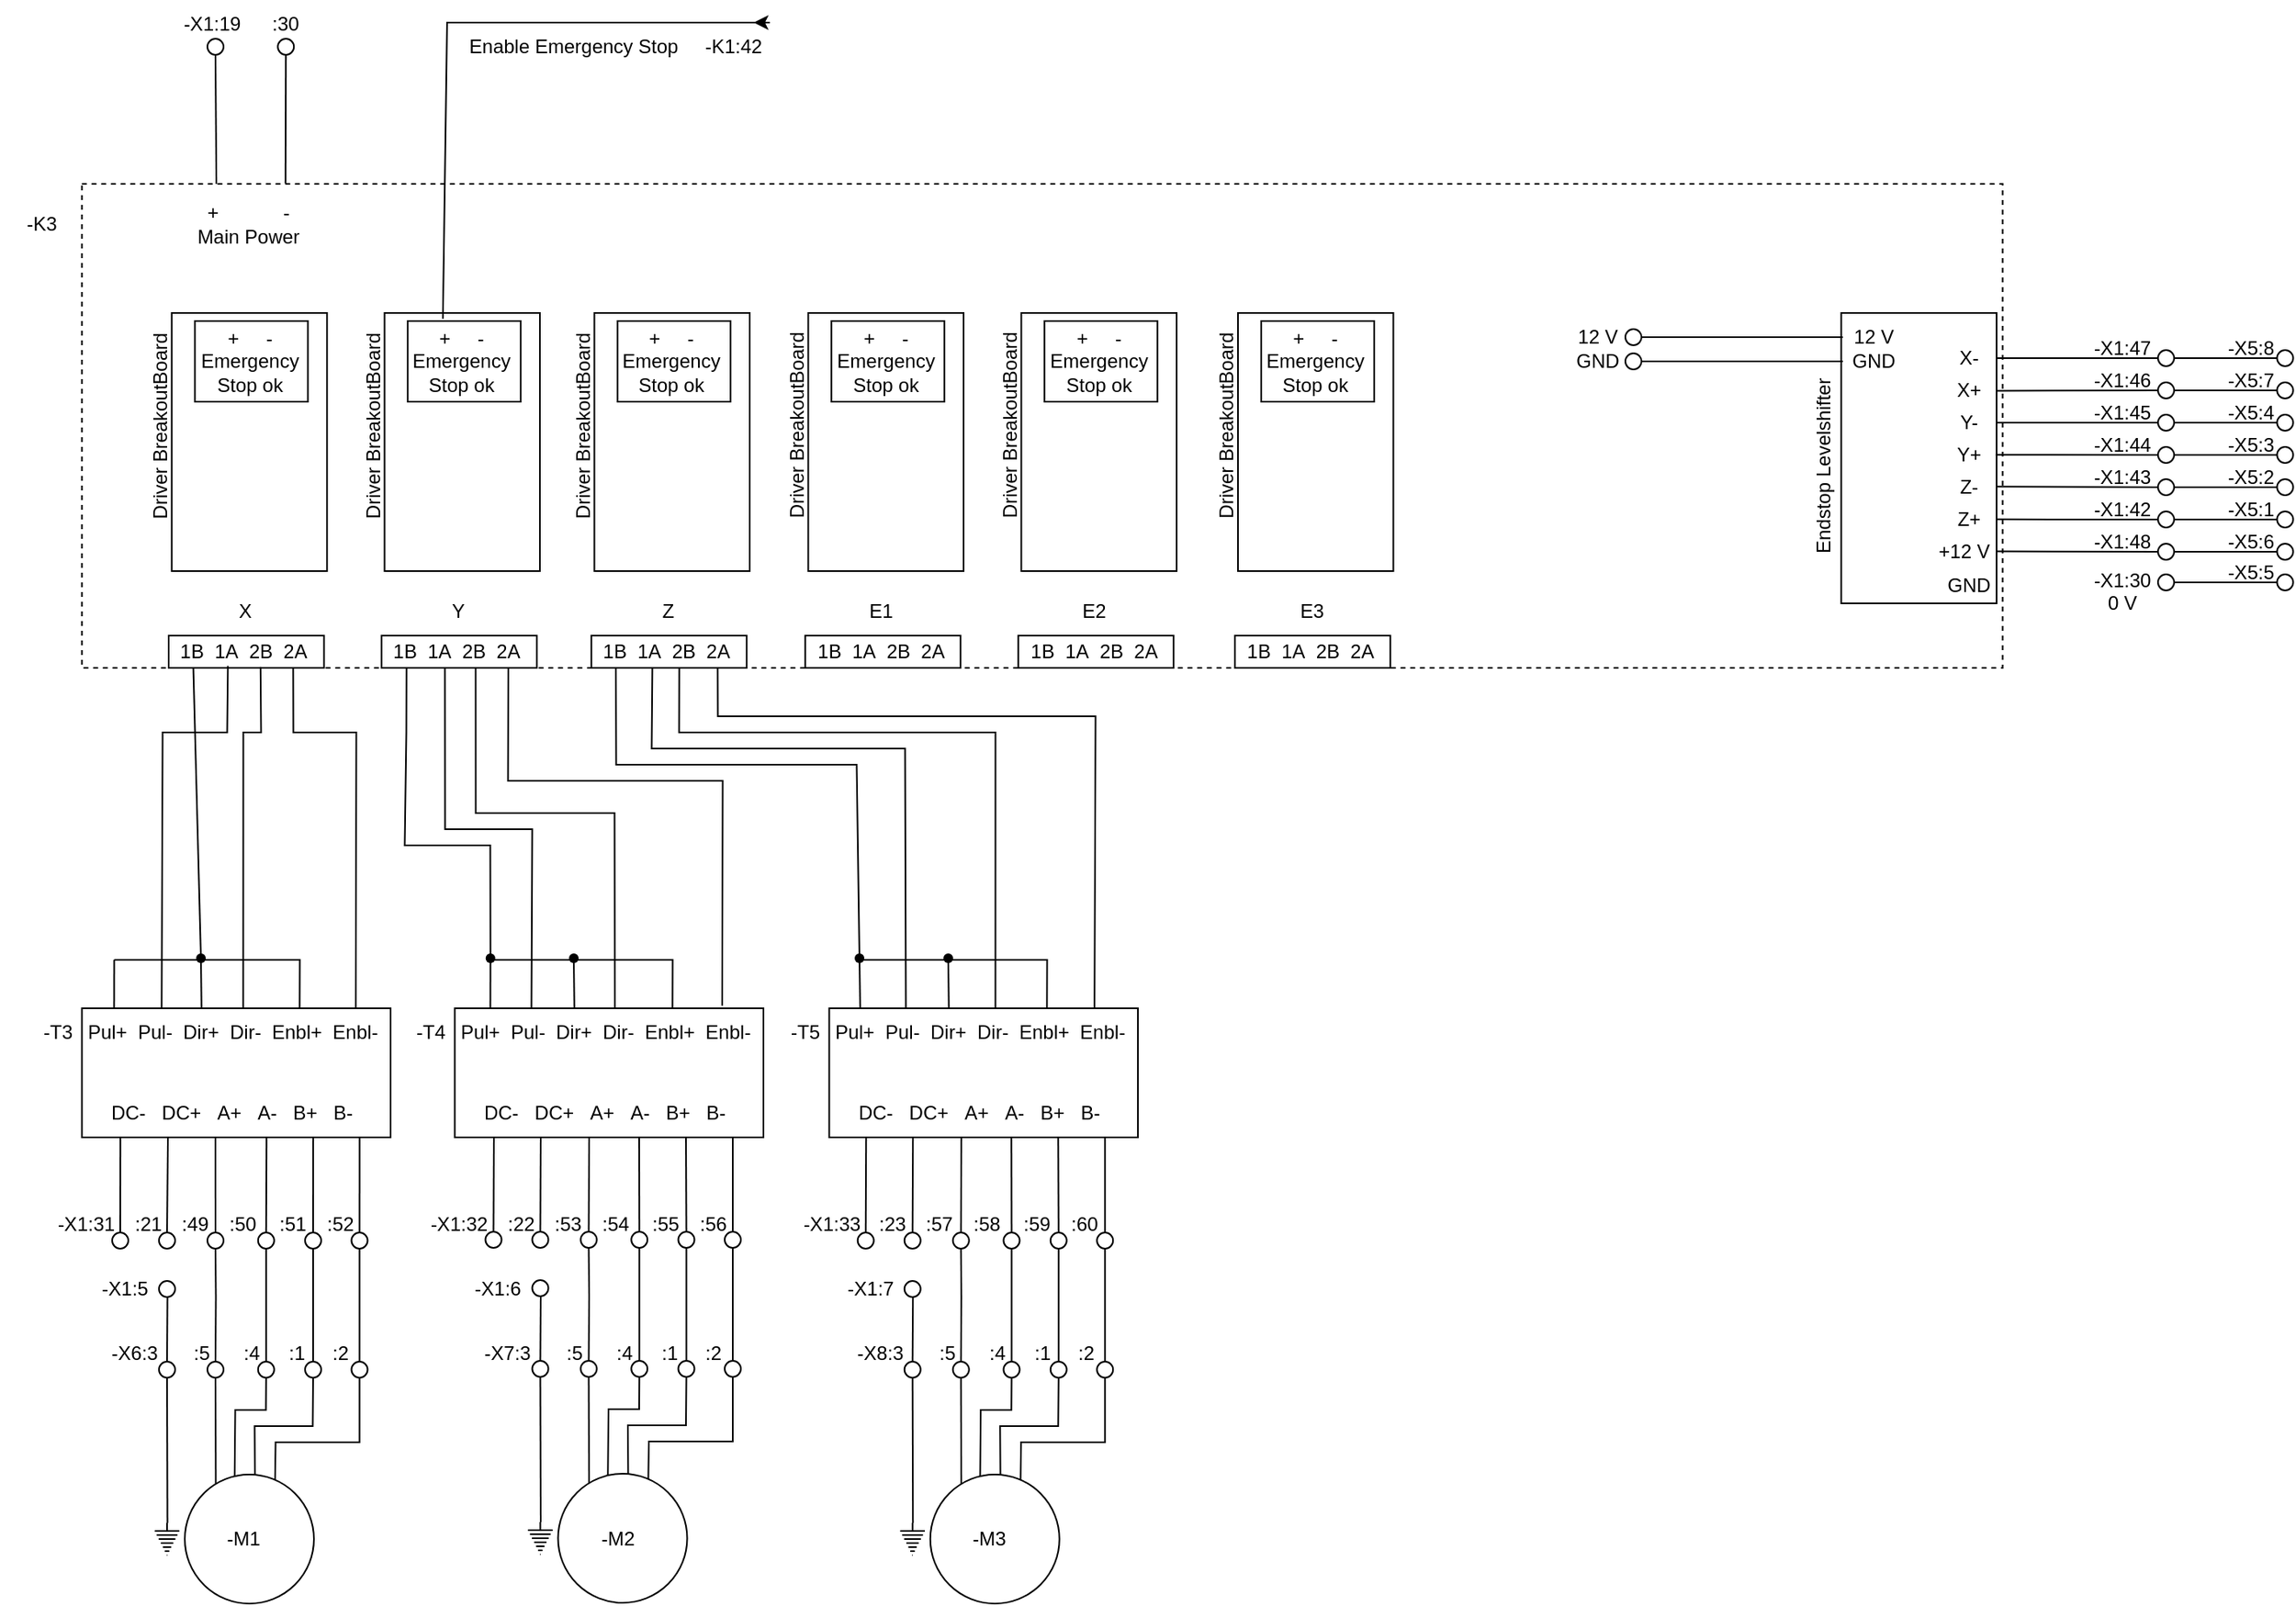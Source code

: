<mxfile version="21.8.2" type="embed"><diagram id="_w5quBjUEY321jHu5cvN" name="Page-1"><mxGraphModel dx="793" dy="413" grid="1" gridSize="10" guides="1" tooltips="1" connect="1" arrows="1" fold="1" page="1" pageScale="1" pageWidth="827" pageHeight="1169" math="0" shadow="0"><root><mxCell id="0"/><mxCell id="1" parent="0"/><mxCell id="9" value="&lt;font style=&quot;font-size: 12px;&quot; face=&quot;Helvetica&quot;&gt;-X1:47&lt;/font&gt;" style="text;html=1;strokeColor=none;fillColor=none;align=center;verticalAlign=middle;whiteSpace=wrap;rounded=0;" parent="1" vertex="1"><mxGeometry x="1466.25" y="332" width="43.75" height="20" as="geometry"/></mxCell><mxCell id="10" value="&lt;font style=&quot;font-size: 12px;&quot; face=&quot;Helvetica&quot;&gt;-X1:46&lt;/font&gt;" style="text;html=1;strokeColor=none;fillColor=none;align=center;verticalAlign=middle;whiteSpace=wrap;rounded=0;" parent="1" vertex="1"><mxGeometry x="1466.25" y="352" width="43.75" height="20" as="geometry"/></mxCell><mxCell id="11" value="&lt;font style=&quot;font-size: 12px;&quot; face=&quot;Helvetica&quot;&gt;-X1:45&lt;/font&gt;" style="text;html=1;strokeColor=none;fillColor=none;align=center;verticalAlign=middle;whiteSpace=wrap;rounded=0;" parent="1" vertex="1"><mxGeometry x="1466.25" y="372" width="43.75" height="20" as="geometry"/></mxCell><mxCell id="12" value="&lt;font style=&quot;font-size: 12px;&quot; face=&quot;Helvetica&quot;&gt;-X1:44&lt;/font&gt;" style="text;html=1;strokeColor=none;fillColor=none;align=center;verticalAlign=middle;whiteSpace=wrap;rounded=0;" parent="1" vertex="1"><mxGeometry x="1466.25" y="392" width="43.75" height="20" as="geometry"/></mxCell><mxCell id="13" value="&lt;font style=&quot;font-size: 12px;&quot; face=&quot;Helvetica&quot;&gt;-X1:43&lt;/font&gt;" style="text;html=1;strokeColor=none;fillColor=none;align=center;verticalAlign=middle;whiteSpace=wrap;rounded=0;" parent="1" vertex="1"><mxGeometry x="1466.25" y="412" width="43.75" height="20" as="geometry"/></mxCell><mxCell id="14" value="&lt;font style=&quot;font-size: 12px;&quot; face=&quot;Helvetica&quot;&gt;-X1:42&lt;/font&gt;" style="text;html=1;strokeColor=none;fillColor=none;align=center;verticalAlign=middle;whiteSpace=wrap;rounded=0;" parent="1" vertex="1"><mxGeometry x="1466.25" y="432" width="43.75" height="20" as="geometry"/></mxCell><mxCell id="15" value="&lt;font style=&quot;font-size: 12px;&quot; face=&quot;Helvetica&quot;&gt;-X1:48&lt;/font&gt;" style="text;html=1;strokeColor=none;fillColor=none;align=center;verticalAlign=middle;whiteSpace=wrap;rounded=0;" parent="1" vertex="1"><mxGeometry x="1466.25" y="452" width="43.75" height="20" as="geometry"/></mxCell><mxCell id="KrXppkfDbPsKSOxk7Zb5-155" value="&lt;font style=&quot;font-size: 12px;&quot; face=&quot;Helvetica&quot;&gt;:2&lt;/font&gt;" style="text;html=1;strokeColor=none;fillColor=none;align=center;verticalAlign=middle;whiteSpace=wrap;rounded=0;" parent="1" vertex="1"><mxGeometry x="377" y="955" width="13.75" height="20" as="geometry"/></mxCell><mxCell id="KrXppkfDbPsKSOxk7Zb5-154" value="&lt;font style=&quot;font-size: 12px;&quot; face=&quot;Helvetica&quot;&gt;:1&lt;/font&gt;" style="text;html=1;strokeColor=none;fillColor=none;align=center;verticalAlign=middle;whiteSpace=wrap;rounded=0;" parent="1" vertex="1"><mxGeometry x="350" y="955" width="13.75" height="20" as="geometry"/></mxCell><mxCell id="KrXppkfDbPsKSOxk7Zb5-153" value="&lt;font style=&quot;font-size: 12px;&quot; face=&quot;Helvetica&quot;&gt;:4&lt;/font&gt;" style="text;html=1;strokeColor=none;fillColor=none;align=center;verticalAlign=middle;whiteSpace=wrap;rounded=0;" parent="1" vertex="1"><mxGeometry x="321.87" y="955" width="13.75" height="20" as="geometry"/></mxCell><mxCell id="KrXppkfDbPsKSOxk7Zb5-152" value="&lt;font style=&quot;font-size: 12px;&quot; face=&quot;Helvetica&quot;&gt;:5&lt;/font&gt;" style="text;html=1;strokeColor=none;fillColor=none;align=center;verticalAlign=middle;whiteSpace=wrap;rounded=0;" parent="1" vertex="1"><mxGeometry x="290.63" y="955" width="13.75" height="20" as="geometry"/></mxCell><mxCell id="KrXppkfDbPsKSOxk7Zb5-151" value="&lt;font style=&quot;font-size: 12px;&quot; face=&quot;Helvetica&quot;&gt;-X6:3&lt;/font&gt;" style="text;html=1;strokeColor=none;fillColor=none;align=center;verticalAlign=middle;whiteSpace=wrap;rounded=0;" parent="1" vertex="1"><mxGeometry x="225" y="950" width="62.5" height="30" as="geometry"/></mxCell><mxCell id="KrXppkfDbPsKSOxk7Zb5-1" value="" style="rounded=0;whiteSpace=wrap;html=1;fillColor=none;dashed=1;" parent="1" vertex="1"><mxGeometry x="223.75" y="240" width="1190" height="300" as="geometry"/></mxCell><mxCell id="W5E6wQUxxrBwjv3_R4AU-96" value="Enable Emergency Stop&amp;nbsp; &amp;nbsp; &amp;nbsp;-K1:42" style="text;html=1;align=center;verticalAlign=middle;resizable=0;points=[];autosize=1;strokeColor=none;fillColor=none;" parent="1" vertex="1"><mxGeometry x="454" y="140" width="200" height="30" as="geometry"/></mxCell><mxCell id="KrXppkfDbPsKSOxk7Zb5-2" value="" style="rounded=0;whiteSpace=wrap;html=1;" parent="1" vertex="1"><mxGeometry x="279.38" y="320" width="96.25" height="160" as="geometry"/></mxCell><mxCell id="KrXppkfDbPsKSOxk7Zb5-4" value="+&amp;nbsp; &amp;nbsp; &amp;nbsp;-&lt;br&gt;Emergency&lt;br&gt;Stop ok" style="text;html=1;strokeColor=none;fillColor=none;align=center;verticalAlign=middle;whiteSpace=wrap;rounded=0;" parent="1" vertex="1"><mxGeometry x="292.5" y="330" width="70" height="40" as="geometry"/></mxCell><mxCell id="KrXppkfDbPsKSOxk7Zb5-5" value="Driver BreakoutBoard" style="text;html=1;strokeColor=none;fillColor=none;align=center;verticalAlign=middle;whiteSpace=wrap;rounded=0;rotation=270;" parent="1" vertex="1"><mxGeometry x="213.13" y="375" width="118.75" height="30" as="geometry"/></mxCell><mxCell id="KrXppkfDbPsKSOxk7Zb5-6" value="" style="rounded=0;whiteSpace=wrap;html=1;" parent="1" vertex="1"><mxGeometry x="277.5" y="520" width="96.25" height="20" as="geometry"/></mxCell><mxCell id="KrXppkfDbPsKSOxk7Zb5-7" value="1B&amp;nbsp; 1A&amp;nbsp; 2B&amp;nbsp; 2A" style="text;html=1;strokeColor=none;fillColor=none;align=center;verticalAlign=middle;whiteSpace=wrap;rounded=0;" parent="1" vertex="1"><mxGeometry x="279.38" y="515" width="90" height="30" as="geometry"/></mxCell><mxCell id="KrXppkfDbPsKSOxk7Zb5-8" value="X" style="text;html=1;strokeColor=none;fillColor=none;align=center;verticalAlign=middle;whiteSpace=wrap;rounded=0;" parent="1" vertex="1"><mxGeometry x="295" y="490" width="60" height="30" as="geometry"/></mxCell><mxCell id="KrXppkfDbPsKSOxk7Zb5-9" value="" style="rounded=0;whiteSpace=wrap;html=1;fillColor=none;" parent="1" vertex="1"><mxGeometry x="293.75" y="325" width="70" height="50" as="geometry"/></mxCell><mxCell id="KrXppkfDbPsKSOxk7Zb5-10" value="" style="rounded=0;whiteSpace=wrap;html=1;" parent="1" vertex="1"><mxGeometry x="411.25" y="320" width="96.25" height="160" as="geometry"/></mxCell><mxCell id="KrXppkfDbPsKSOxk7Zb5-11" value="+&amp;nbsp; &amp;nbsp; &amp;nbsp;-&lt;br&gt;Emergency&lt;br&gt;Stop ok" style="text;html=1;strokeColor=none;fillColor=none;align=center;verticalAlign=middle;whiteSpace=wrap;rounded=0;" parent="1" vertex="1"><mxGeometry x="424.37" y="330" width="70" height="40" as="geometry"/></mxCell><mxCell id="KrXppkfDbPsKSOxk7Zb5-12" value="Driver BreakoutBoard" style="text;html=1;strokeColor=none;fillColor=none;align=center;verticalAlign=middle;whiteSpace=wrap;rounded=0;rotation=270;" parent="1" vertex="1"><mxGeometry x="345" y="375" width="118.75" height="30" as="geometry"/></mxCell><mxCell id="KrXppkfDbPsKSOxk7Zb5-13" value="" style="rounded=0;whiteSpace=wrap;html=1;" parent="1" vertex="1"><mxGeometry x="409.37" y="520" width="96.25" height="20" as="geometry"/></mxCell><mxCell id="KrXppkfDbPsKSOxk7Zb5-14" value="1B&amp;nbsp; 1A&amp;nbsp; 2B&amp;nbsp; 2A" style="text;html=1;strokeColor=none;fillColor=none;align=center;verticalAlign=middle;whiteSpace=wrap;rounded=0;" parent="1" vertex="1"><mxGeometry x="411.25" y="515" width="90" height="30" as="geometry"/></mxCell><mxCell id="KrXppkfDbPsKSOxk7Zb5-15" value="Y" style="text;html=1;strokeColor=none;fillColor=none;align=center;verticalAlign=middle;whiteSpace=wrap;rounded=0;" parent="1" vertex="1"><mxGeometry x="426.87" y="490" width="60" height="30" as="geometry"/></mxCell><mxCell id="KrXppkfDbPsKSOxk7Zb5-16" value="" style="rounded=0;whiteSpace=wrap;html=1;fillColor=none;" parent="1" vertex="1"><mxGeometry x="425.62" y="325" width="70" height="50" as="geometry"/></mxCell><mxCell id="KrXppkfDbPsKSOxk7Zb5-17" value="" style="rounded=0;whiteSpace=wrap;html=1;" parent="1" vertex="1"><mxGeometry x="541.25" y="320" width="96.25" height="160" as="geometry"/></mxCell><mxCell id="KrXppkfDbPsKSOxk7Zb5-18" value="+&amp;nbsp; &amp;nbsp; &amp;nbsp;-&lt;br&gt;Emergency&lt;br&gt;Stop ok" style="text;html=1;strokeColor=none;fillColor=none;align=center;verticalAlign=middle;whiteSpace=wrap;rounded=0;" parent="1" vertex="1"><mxGeometry x="554.37" y="330" width="70" height="40" as="geometry"/></mxCell><mxCell id="KrXppkfDbPsKSOxk7Zb5-19" value="Driver BreakoutBoard" style="text;html=1;strokeColor=none;fillColor=none;align=center;verticalAlign=middle;whiteSpace=wrap;rounded=0;rotation=270;" parent="1" vertex="1"><mxGeometry x="475" y="375" width="118.75" height="30" as="geometry"/></mxCell><mxCell id="KrXppkfDbPsKSOxk7Zb5-20" value="" style="rounded=0;whiteSpace=wrap;html=1;" parent="1" vertex="1"><mxGeometry x="539.37" y="520" width="96.25" height="20" as="geometry"/></mxCell><mxCell id="KrXppkfDbPsKSOxk7Zb5-21" value="1B&amp;nbsp; 1A&amp;nbsp; 2B&amp;nbsp; 2A" style="text;html=1;strokeColor=none;fillColor=none;align=center;verticalAlign=middle;whiteSpace=wrap;rounded=0;" parent="1" vertex="1"><mxGeometry x="541.25" y="515" width="90" height="30" as="geometry"/></mxCell><mxCell id="KrXppkfDbPsKSOxk7Zb5-22" value="Z" style="text;html=1;strokeColor=none;fillColor=none;align=center;verticalAlign=middle;whiteSpace=wrap;rounded=0;" parent="1" vertex="1"><mxGeometry x="556.87" y="490" width="60" height="30" as="geometry"/></mxCell><mxCell id="KrXppkfDbPsKSOxk7Zb5-23" value="" style="rounded=0;whiteSpace=wrap;html=1;fillColor=none;" parent="1" vertex="1"><mxGeometry x="555.62" y="325" width="70" height="50" as="geometry"/></mxCell><mxCell id="KrXppkfDbPsKSOxk7Zb5-24" value="" style="rounded=0;whiteSpace=wrap;html=1;" parent="1" vertex="1"><mxGeometry x="673.75" y="320" width="96.25" height="160" as="geometry"/></mxCell><mxCell id="KrXppkfDbPsKSOxk7Zb5-25" value="+&amp;nbsp; &amp;nbsp; &amp;nbsp;-&lt;br&gt;Emergency&lt;br&gt;Stop ok" style="text;html=1;strokeColor=none;fillColor=none;align=center;verticalAlign=middle;whiteSpace=wrap;rounded=0;" parent="1" vertex="1"><mxGeometry x="686.87" y="330" width="70" height="40" as="geometry"/></mxCell><mxCell id="KrXppkfDbPsKSOxk7Zb5-26" value="Driver BreakoutBoard" style="text;html=1;strokeColor=none;fillColor=none;align=center;verticalAlign=middle;whiteSpace=wrap;rounded=0;rotation=270;" parent="1" vertex="1"><mxGeometry x="607.5" y="375" width="118.75" height="30" as="geometry"/></mxCell><mxCell id="KrXppkfDbPsKSOxk7Zb5-27" value="" style="rounded=0;whiteSpace=wrap;html=1;" parent="1" vertex="1"><mxGeometry x="671.87" y="520" width="96.25" height="20" as="geometry"/></mxCell><mxCell id="KrXppkfDbPsKSOxk7Zb5-28" value="1B&amp;nbsp; 1A&amp;nbsp; 2B&amp;nbsp; 2A" style="text;html=1;strokeColor=none;fillColor=none;align=center;verticalAlign=middle;whiteSpace=wrap;rounded=0;" parent="1" vertex="1"><mxGeometry x="673.75" y="515" width="90" height="30" as="geometry"/></mxCell><mxCell id="KrXppkfDbPsKSOxk7Zb5-29" value="E1" style="text;html=1;strokeColor=none;fillColor=none;align=center;verticalAlign=middle;whiteSpace=wrap;rounded=0;" parent="1" vertex="1"><mxGeometry x="689.37" y="490" width="60" height="30" as="geometry"/></mxCell><mxCell id="KrXppkfDbPsKSOxk7Zb5-30" value="" style="rounded=0;whiteSpace=wrap;html=1;fillColor=none;" parent="1" vertex="1"><mxGeometry x="688.12" y="325" width="70" height="50" as="geometry"/></mxCell><mxCell id="KrXppkfDbPsKSOxk7Zb5-31" value="" style="rounded=0;whiteSpace=wrap;html=1;" parent="1" vertex="1"><mxGeometry x="805.75" y="320" width="96.25" height="160" as="geometry"/></mxCell><mxCell id="KrXppkfDbPsKSOxk7Zb5-32" value="+&amp;nbsp; &amp;nbsp; &amp;nbsp;-&lt;br&gt;Emergency&lt;br&gt;Stop ok" style="text;html=1;strokeColor=none;fillColor=none;align=center;verticalAlign=middle;whiteSpace=wrap;rounded=0;" parent="1" vertex="1"><mxGeometry x="818.87" y="330" width="70" height="40" as="geometry"/></mxCell><mxCell id="KrXppkfDbPsKSOxk7Zb5-33" value="Driver BreakoutBoard" style="text;html=1;strokeColor=none;fillColor=none;align=center;verticalAlign=middle;whiteSpace=wrap;rounded=0;rotation=270;" parent="1" vertex="1"><mxGeometry x="739.5" y="375" width="118.75" height="30" as="geometry"/></mxCell><mxCell id="KrXppkfDbPsKSOxk7Zb5-34" value="" style="rounded=0;whiteSpace=wrap;html=1;" parent="1" vertex="1"><mxGeometry x="803.87" y="520" width="96.25" height="20" as="geometry"/></mxCell><mxCell id="KrXppkfDbPsKSOxk7Zb5-35" value="1B&amp;nbsp; 1A&amp;nbsp; 2B&amp;nbsp; 2A" style="text;html=1;strokeColor=none;fillColor=none;align=center;verticalAlign=middle;whiteSpace=wrap;rounded=0;" parent="1" vertex="1"><mxGeometry x="805.75" y="515" width="90" height="30" as="geometry"/></mxCell><mxCell id="KrXppkfDbPsKSOxk7Zb5-36" value="E2" style="text;html=1;strokeColor=none;fillColor=none;align=center;verticalAlign=middle;whiteSpace=wrap;rounded=0;" parent="1" vertex="1"><mxGeometry x="821.37" y="490" width="60" height="30" as="geometry"/></mxCell><mxCell id="KrXppkfDbPsKSOxk7Zb5-37" value="" style="rounded=0;whiteSpace=wrap;html=1;fillColor=none;" parent="1" vertex="1"><mxGeometry x="820.12" y="325" width="70" height="50" as="geometry"/></mxCell><mxCell id="KrXppkfDbPsKSOxk7Zb5-38" value="" style="rounded=0;whiteSpace=wrap;html=1;" parent="1" vertex="1"><mxGeometry x="940" y="320" width="96.25" height="160" as="geometry"/></mxCell><mxCell id="KrXppkfDbPsKSOxk7Zb5-39" value="+&amp;nbsp; &amp;nbsp; &amp;nbsp;-&lt;br&gt;Emergency&lt;br&gt;Stop ok" style="text;html=1;strokeColor=none;fillColor=none;align=center;verticalAlign=middle;whiteSpace=wrap;rounded=0;" parent="1" vertex="1"><mxGeometry x="953.12" y="330" width="70" height="40" as="geometry"/></mxCell><mxCell id="KrXppkfDbPsKSOxk7Zb5-40" value="Driver BreakoutBoard" style="text;html=1;strokeColor=none;fillColor=none;align=center;verticalAlign=middle;whiteSpace=wrap;rounded=0;rotation=270;" parent="1" vertex="1"><mxGeometry x="873.75" y="375" width="118.75" height="30" as="geometry"/></mxCell><mxCell id="KrXppkfDbPsKSOxk7Zb5-41" value="" style="rounded=0;whiteSpace=wrap;html=1;" parent="1" vertex="1"><mxGeometry x="938.12" y="520" width="96.25" height="20" as="geometry"/></mxCell><mxCell id="KrXppkfDbPsKSOxk7Zb5-42" value="1B&amp;nbsp; 1A&amp;nbsp; 2B&amp;nbsp; 2A" style="text;html=1;strokeColor=none;fillColor=none;align=center;verticalAlign=middle;whiteSpace=wrap;rounded=0;" parent="1" vertex="1"><mxGeometry x="940" y="515" width="90" height="30" as="geometry"/></mxCell><mxCell id="KrXppkfDbPsKSOxk7Zb5-43" value="E3" style="text;html=1;strokeColor=none;fillColor=none;align=center;verticalAlign=middle;whiteSpace=wrap;rounded=0;" parent="1" vertex="1"><mxGeometry x="955.62" y="490" width="60" height="30" as="geometry"/></mxCell><mxCell id="KrXppkfDbPsKSOxk7Zb5-44" value="" style="rounded=0;whiteSpace=wrap;html=1;fillColor=none;" parent="1" vertex="1"><mxGeometry x="954.37" y="325" width="70" height="50" as="geometry"/></mxCell><mxCell id="KrXppkfDbPsKSOxk7Zb5-45" value="" style="rounded=0;whiteSpace=wrap;html=1;" parent="1" vertex="1"><mxGeometry x="1313.75" y="320" width="96.25" height="180" as="geometry"/></mxCell><mxCell id="KrXppkfDbPsKSOxk7Zb5-46" value="Endstop Levelshifter" style="text;html=1;strokeColor=none;fillColor=none;align=center;verticalAlign=middle;whiteSpace=wrap;rounded=0;rotation=270;" parent="1" vertex="1"><mxGeometry x="1243.75" y="400" width="118.75" height="30" as="geometry"/></mxCell><mxCell id="KrXppkfDbPsKSOxk7Zb5-47" value="" style="verticalLabelPosition=bottom;shadow=0;dashed=0;align=center;html=1;verticalAlign=top;strokeWidth=1;shape=ellipse;perimeter=ellipsePerimeter;" parent="1" vertex="1"><mxGeometry x="1180" y="330" width="10" height="10" as="geometry"/></mxCell><mxCell id="KrXppkfDbPsKSOxk7Zb5-48" value="&lt;font style=&quot;font-size: 12px;&quot; face=&quot;Helvetica&quot;&gt;12 V&lt;/font&gt;" style="text;html=1;strokeColor=none;fillColor=none;align=center;verticalAlign=middle;whiteSpace=wrap;rounded=0;" parent="1" vertex="1"><mxGeometry x="1143.75" y="320" width="37.5" height="30" as="geometry"/></mxCell><mxCell id="KrXppkfDbPsKSOxk7Zb5-49" value="" style="verticalLabelPosition=bottom;shadow=0;dashed=0;align=center;html=1;verticalAlign=top;strokeWidth=1;shape=ellipse;perimeter=ellipsePerimeter;" parent="1" vertex="1"><mxGeometry x="1180" y="345" width="10" height="10" as="geometry"/></mxCell><mxCell id="KrXppkfDbPsKSOxk7Zb5-50" value="&lt;font style=&quot;font-size: 12px;&quot; face=&quot;Helvetica&quot;&gt;GND&lt;/font&gt;" style="text;html=1;strokeColor=none;fillColor=none;align=center;verticalAlign=middle;whiteSpace=wrap;rounded=0;" parent="1" vertex="1"><mxGeometry x="1143.75" y="335" width="37.5" height="30" as="geometry"/></mxCell><mxCell id="KrXppkfDbPsKSOxk7Zb5-51" value="&lt;font style=&quot;font-size: 12px;&quot; face=&quot;Helvetica&quot;&gt;12 V&lt;/font&gt;" style="text;html=1;strokeColor=none;fillColor=none;align=center;verticalAlign=middle;whiteSpace=wrap;rounded=0;" parent="1" vertex="1"><mxGeometry x="1314.75" y="320" width="37.5" height="30" as="geometry"/></mxCell><mxCell id="KrXppkfDbPsKSOxk7Zb5-52" value="&lt;font style=&quot;font-size: 12px;&quot; face=&quot;Helvetica&quot;&gt;GND&lt;/font&gt;" style="text;html=1;strokeColor=none;fillColor=none;align=center;verticalAlign=middle;whiteSpace=wrap;rounded=0;" parent="1" vertex="1"><mxGeometry x="1314.75" y="335" width="37.5" height="30" as="geometry"/></mxCell><mxCell id="KrXppkfDbPsKSOxk7Zb5-53" value="" style="endArrow=none;html=1;rounded=0;entryX=0;entryY=0;entryDx=0;entryDy=0;exitX=1;exitY=0.5;exitDx=0;exitDy=0;" parent="1" source="KrXppkfDbPsKSOxk7Zb5-47" target="KrXppkfDbPsKSOxk7Zb5-52" edge="1"><mxGeometry width="50" height="50" relative="1" as="geometry"><mxPoint x="1143.75" y="380" as="sourcePoint"/><mxPoint x="1193.75" y="330" as="targetPoint"/></mxGeometry></mxCell><mxCell id="KrXppkfDbPsKSOxk7Zb5-54" value="" style="endArrow=none;html=1;rounded=0;entryX=0;entryY=0;entryDx=0;entryDy=0;exitX=1;exitY=0.5;exitDx=0;exitDy=0;" parent="1" edge="1"><mxGeometry width="50" height="50" relative="1" as="geometry"><mxPoint x="1189.75" y="350" as="sourcePoint"/><mxPoint x="1314.75" y="350" as="targetPoint"/></mxGeometry></mxCell><mxCell id="KrXppkfDbPsKSOxk7Zb5-56" value="" style="rounded=0;whiteSpace=wrap;html=1;" parent="1" vertex="1"><mxGeometry x="223.75" y="751" width="191.25" height="80" as="geometry"/></mxCell><mxCell id="KrXppkfDbPsKSOxk7Zb5-57" value="Pul+&amp;nbsp; Pul-&amp;nbsp; Dir+&amp;nbsp; Dir-&amp;nbsp; Enbl+&amp;nbsp; Enbl-&lt;span style=&quot;white-space: pre;&quot;&gt; &lt;/span&gt;" style="text;html=1;strokeColor=none;fillColor=none;align=center;verticalAlign=middle;whiteSpace=wrap;rounded=0;" parent="1" vertex="1"><mxGeometry x="223.75" y="751" width="190" height="30" as="geometry"/></mxCell><mxCell id="KrXppkfDbPsKSOxk7Zb5-58" value="DC-&amp;nbsp; &amp;nbsp;DC+&amp;nbsp; &amp;nbsp;A+&amp;nbsp; &amp;nbsp;A-&amp;nbsp; &amp;nbsp;B+&amp;nbsp; &amp;nbsp;B-&amp;nbsp;" style="text;html=1;strokeColor=none;fillColor=none;align=center;verticalAlign=middle;whiteSpace=wrap;rounded=0;" parent="1" vertex="1"><mxGeometry x="232.19" y="801" width="173.12" height="30" as="geometry"/></mxCell><mxCell id="KrXppkfDbPsKSOxk7Zb5-59" value="-T3" style="text;html=1;strokeColor=none;fillColor=none;align=center;verticalAlign=middle;whiteSpace=wrap;rounded=0;" parent="1" vertex="1"><mxGeometry x="190" y="751" width="37.5" height="30" as="geometry"/></mxCell><mxCell id="KrXppkfDbPsKSOxk7Zb5-68" value="" style="endArrow=none;html=1;rounded=0;entryX=0.71;entryY=0.012;entryDx=0;entryDy=0;entryPerimeter=0;" parent="1" target="KrXppkfDbPsKSOxk7Zb5-57" edge="1"><mxGeometry width="50" height="50" relative="1" as="geometry"><Array as="points"><mxPoint x="358.75" y="721"/></Array><mxPoint x="243.75" y="721" as="sourcePoint"/><mxPoint x="363.75" y="750.79" as="targetPoint"/></mxGeometry></mxCell><mxCell id="KrXppkfDbPsKSOxk7Zb5-69" value="" style="endArrow=none;html=1;rounded=0;entryX=0.105;entryY=-0.005;entryDx=0;entryDy=0;entryPerimeter=0;" parent="1" target="KrXppkfDbPsKSOxk7Zb5-57" edge="1"><mxGeometry width="50" height="50" relative="1" as="geometry"><mxPoint x="243.75" y="721" as="sourcePoint"/><mxPoint x="403.75" y="681" as="targetPoint"/></mxGeometry></mxCell><mxCell id="KrXppkfDbPsKSOxk7Zb5-70" value="" style="endArrow=none;html=1;rounded=0;exitDx=0;exitDy=0;exitPerimeter=0;" parent="1" source="KrXppkfDbPsKSOxk7Zb5-78" edge="1"><mxGeometry width="50" height="50" relative="1" as="geometry"><mxPoint x="353.75" y="731" as="sourcePoint"/><mxPoint x="297.75" y="721" as="targetPoint"/></mxGeometry></mxCell><mxCell id="KrXppkfDbPsKSOxk7Zb5-79" value="" style="endArrow=none;html=1;rounded=0;exitX=0.39;exitY=-0.018;exitDx=0;exitDy=0;exitPerimeter=0;" parent="1" source="KrXppkfDbPsKSOxk7Zb5-57" target="KrXppkfDbPsKSOxk7Zb5-78" edge="1"><mxGeometry width="50" height="50" relative="1" as="geometry"><mxPoint x="297.75" y="750" as="sourcePoint"/><mxPoint x="297.75" y="721" as="targetPoint"/></mxGeometry></mxCell><mxCell id="KrXppkfDbPsKSOxk7Zb5-78" value="" style="shape=waypoint;sketch=0;fillStyle=solid;size=6;pointerEvents=1;points=[];fillColor=none;resizable=0;rotatable=0;perimeter=centerPerimeter;snapToPoint=1;" parent="1" vertex="1"><mxGeometry x="287.5" y="710" width="20" height="20" as="geometry"/></mxCell><mxCell id="KrXppkfDbPsKSOxk7Zb5-80" value="" style="rounded=0;whiteSpace=wrap;html=1;" parent="1" vertex="1"><mxGeometry x="454.75" y="751" width="191.25" height="80" as="geometry"/></mxCell><mxCell id="KrXppkfDbPsKSOxk7Zb5-81" value="Pul+&amp;nbsp; Pul-&amp;nbsp; Dir+&amp;nbsp; Dir-&amp;nbsp; Enbl+&amp;nbsp; Enbl-&lt;span style=&quot;white-space: pre;&quot;&gt; &lt;/span&gt;" style="text;html=1;strokeColor=none;fillColor=none;align=center;verticalAlign=middle;whiteSpace=wrap;rounded=0;" parent="1" vertex="1"><mxGeometry x="454.75" y="751" width="190" height="30" as="geometry"/></mxCell><mxCell id="KrXppkfDbPsKSOxk7Zb5-82" value="DC-&amp;nbsp; &amp;nbsp;DC+&amp;nbsp; &amp;nbsp;A+&amp;nbsp; &amp;nbsp;A-&amp;nbsp; &amp;nbsp;B+&amp;nbsp; &amp;nbsp;B-&amp;nbsp;" style="text;html=1;strokeColor=none;fillColor=none;align=center;verticalAlign=middle;whiteSpace=wrap;rounded=0;" parent="1" vertex="1"><mxGeometry x="463.19" y="801" width="173.12" height="30" as="geometry"/></mxCell><mxCell id="KrXppkfDbPsKSOxk7Zb5-83" value="-T4" style="text;html=1;strokeColor=none;fillColor=none;align=center;verticalAlign=middle;whiteSpace=wrap;rounded=0;" parent="1" vertex="1"><mxGeometry x="421" y="751" width="37.5" height="30" as="geometry"/></mxCell><mxCell id="KrXppkfDbPsKSOxk7Zb5-84" value="" style="endArrow=none;html=1;rounded=0;entryX=0.71;entryY=0.012;entryDx=0;entryDy=0;entryPerimeter=0;" parent="1" target="KrXppkfDbPsKSOxk7Zb5-81" edge="1"><mxGeometry width="50" height="50" relative="1" as="geometry"><Array as="points"><mxPoint x="589.75" y="721"/></Array><mxPoint x="474.75" y="721" as="sourcePoint"/><mxPoint x="594.75" y="750.79" as="targetPoint"/></mxGeometry></mxCell><mxCell id="KrXppkfDbPsKSOxk7Zb5-85" value="" style="endArrow=none;html=1;rounded=0;entryX=0.116;entryY=0.001;entryDx=0;entryDy=0;entryPerimeter=0;" parent="1" source="KrXppkfDbPsKSOxk7Zb5-105" target="KrXppkfDbPsKSOxk7Zb5-81" edge="1"><mxGeometry width="50" height="50" relative="1" as="geometry"><mxPoint x="474.75" y="721" as="sourcePoint"/><mxPoint x="634.75" y="681" as="targetPoint"/></mxGeometry></mxCell><mxCell id="KrXppkfDbPsKSOxk7Zb5-86" value="" style="endArrow=none;html=1;rounded=0;exitDx=0;exitDy=0;exitPerimeter=0;" parent="1" source="KrXppkfDbPsKSOxk7Zb5-88" edge="1"><mxGeometry width="50" height="50" relative="1" as="geometry"><mxPoint x="584.75" y="731" as="sourcePoint"/><mxPoint x="528.75" y="721" as="targetPoint"/></mxGeometry></mxCell><mxCell id="KrXppkfDbPsKSOxk7Zb5-87" value="" style="endArrow=none;html=1;rounded=0;exitX=0.39;exitY=-0.018;exitDx=0;exitDy=0;exitPerimeter=0;" parent="1" source="KrXppkfDbPsKSOxk7Zb5-81" target="KrXppkfDbPsKSOxk7Zb5-88" edge="1"><mxGeometry width="50" height="50" relative="1" as="geometry"><mxPoint x="528.75" y="750" as="sourcePoint"/><mxPoint x="528.75" y="721" as="targetPoint"/></mxGeometry></mxCell><mxCell id="KrXppkfDbPsKSOxk7Zb5-88" value="" style="shape=waypoint;sketch=0;fillStyle=solid;size=6;pointerEvents=1;points=[];fillColor=none;resizable=0;rotatable=0;perimeter=centerPerimeter;snapToPoint=1;" parent="1" vertex="1"><mxGeometry x="518.5" y="710" width="20" height="20" as="geometry"/></mxCell><mxCell id="KrXppkfDbPsKSOxk7Zb5-89" value="" style="rounded=0;whiteSpace=wrap;html=1;" parent="1" vertex="1"><mxGeometry x="686.75" y="751" width="191.25" height="80" as="geometry"/></mxCell><mxCell id="KrXppkfDbPsKSOxk7Zb5-90" value="Pul+&amp;nbsp; Pul-&amp;nbsp; Dir+&amp;nbsp; Dir-&amp;nbsp; Enbl+&amp;nbsp; Enbl-&lt;span style=&quot;white-space: pre;&quot;&gt; &lt;/span&gt;" style="text;html=1;strokeColor=none;fillColor=none;align=center;verticalAlign=middle;whiteSpace=wrap;rounded=0;" parent="1" vertex="1"><mxGeometry x="686.75" y="751" width="190" height="30" as="geometry"/></mxCell><mxCell id="KrXppkfDbPsKSOxk7Zb5-91" value="DC-&amp;nbsp; &amp;nbsp;DC+&amp;nbsp; &amp;nbsp;A+&amp;nbsp; &amp;nbsp;A-&amp;nbsp; &amp;nbsp;B+&amp;nbsp; &amp;nbsp;B-&amp;nbsp;" style="text;html=1;strokeColor=none;fillColor=none;align=center;verticalAlign=middle;whiteSpace=wrap;rounded=0;" parent="1" vertex="1"><mxGeometry x="695.19" y="801" width="173.12" height="30" as="geometry"/></mxCell><mxCell id="KrXppkfDbPsKSOxk7Zb5-92" value="-T5" style="text;html=1;strokeColor=none;fillColor=none;align=center;verticalAlign=middle;whiteSpace=wrap;rounded=0;" parent="1" vertex="1"><mxGeometry x="653" y="751" width="37.5" height="30" as="geometry"/></mxCell><mxCell id="KrXppkfDbPsKSOxk7Zb5-93" value="" style="endArrow=none;html=1;rounded=0;entryX=0.71;entryY=0.012;entryDx=0;entryDy=0;entryPerimeter=0;" parent="1" target="KrXppkfDbPsKSOxk7Zb5-90" edge="1"><mxGeometry width="50" height="50" relative="1" as="geometry"><Array as="points"><mxPoint x="821.75" y="721"/></Array><mxPoint x="706.75" y="721" as="sourcePoint"/><mxPoint x="826.75" y="750.79" as="targetPoint"/></mxGeometry></mxCell><mxCell id="KrXppkfDbPsKSOxk7Zb5-94" value="" style="endArrow=none;html=1;rounded=0;entryX=0.101;entryY=0.013;entryDx=0;entryDy=0;entryPerimeter=0;" parent="1" source="KrXppkfDbPsKSOxk7Zb5-74" target="KrXppkfDbPsKSOxk7Zb5-90" edge="1"><mxGeometry width="50" height="50" relative="1" as="geometry"><mxPoint x="706.75" y="721" as="sourcePoint"/><mxPoint x="705.75" y="750" as="targetPoint"/></mxGeometry></mxCell><mxCell id="KrXppkfDbPsKSOxk7Zb5-95" value="" style="endArrow=none;html=1;rounded=0;exitDx=0;exitDy=0;exitPerimeter=0;" parent="1" source="KrXppkfDbPsKSOxk7Zb5-97" edge="1"><mxGeometry width="50" height="50" relative="1" as="geometry"><mxPoint x="816.75" y="731" as="sourcePoint"/><mxPoint x="760.75" y="721" as="targetPoint"/></mxGeometry></mxCell><mxCell id="KrXppkfDbPsKSOxk7Zb5-96" value="" style="endArrow=none;html=1;rounded=0;exitX=0.39;exitY=-0.018;exitDx=0;exitDy=0;exitPerimeter=0;" parent="1" source="KrXppkfDbPsKSOxk7Zb5-90" target="KrXppkfDbPsKSOxk7Zb5-97" edge="1"><mxGeometry width="50" height="50" relative="1" as="geometry"><mxPoint x="760.75" y="750" as="sourcePoint"/><mxPoint x="760.75" y="721" as="targetPoint"/></mxGeometry></mxCell><mxCell id="KrXppkfDbPsKSOxk7Zb5-97" value="" style="shape=waypoint;sketch=0;fillStyle=solid;size=6;pointerEvents=1;points=[];fillColor=none;resizable=0;rotatable=0;perimeter=centerPerimeter;snapToPoint=1;" parent="1" vertex="1"><mxGeometry x="750.5" y="710" width="20" height="20" as="geometry"/></mxCell><mxCell id="KrXppkfDbPsKSOxk7Zb5-100" value="" style="endArrow=none;html=1;rounded=0;entryX=0.058;entryY=0.999;entryDx=0;entryDy=0;entryPerimeter=0;" parent="1" source="KrXppkfDbPsKSOxk7Zb5-78" target="KrXppkfDbPsKSOxk7Zb5-1" edge="1"><mxGeometry width="50" height="50" relative="1" as="geometry"><Array as="points"/><mxPoint x="293.75" y="570" as="sourcePoint"/><mxPoint x="333.75" y="550" as="targetPoint"/></mxGeometry></mxCell><mxCell id="KrXppkfDbPsKSOxk7Zb5-101" value="" style="endArrow=none;html=1;rounded=0;entryX=0.076;entryY=0.996;entryDx=0;entryDy=0;entryPerimeter=0;exitX=0.26;exitY=-0.01;exitDx=0;exitDy=0;exitPerimeter=0;" parent="1" source="KrXppkfDbPsKSOxk7Zb5-57" target="KrXppkfDbPsKSOxk7Zb5-1" edge="1"><mxGeometry width="50" height="50" relative="1" as="geometry"><Array as="points"><mxPoint x="273.75" y="580"/><mxPoint x="313.75" y="580"/></Array><mxPoint x="283.75" y="600" as="sourcePoint"/><mxPoint x="333.75" y="550" as="targetPoint"/></mxGeometry></mxCell><mxCell id="KrXppkfDbPsKSOxk7Zb5-102" value="" style="endArrow=none;html=1;rounded=0;entryX=0.093;entryY=0.998;entryDx=0;entryDy=0;entryPerimeter=0;exitX=0.526;exitY=0.007;exitDx=0;exitDy=0;exitPerimeter=0;" parent="1" source="KrXppkfDbPsKSOxk7Zb5-57" target="KrXppkfDbPsKSOxk7Zb5-1" edge="1"><mxGeometry width="50" height="50" relative="1" as="geometry"><Array as="points"><mxPoint x="323.75" y="580"/><mxPoint x="334.75" y="580"/></Array><mxPoint x="283.75" y="600" as="sourcePoint"/><mxPoint x="333.75" y="550" as="targetPoint"/></mxGeometry></mxCell><mxCell id="KrXppkfDbPsKSOxk7Zb5-103" value="" style="endArrow=none;html=1;rounded=0;entryX=0.11;entryY=0.999;entryDx=0;entryDy=0;entryPerimeter=0;exitX=0.893;exitY=-0.006;exitDx=0;exitDy=0;exitPerimeter=0;" parent="1" source="KrXppkfDbPsKSOxk7Zb5-57" target="KrXppkfDbPsKSOxk7Zb5-1" edge="1"><mxGeometry width="50" height="50" relative="1" as="geometry"><Array as="points"><mxPoint x="393.75" y="580"/><mxPoint x="354.75" y="580"/></Array><mxPoint x="273.75" y="610" as="sourcePoint"/><mxPoint x="323.75" y="560" as="targetPoint"/></mxGeometry></mxCell><mxCell id="KrXppkfDbPsKSOxk7Zb5-104" value="" style="endArrow=none;html=1;rounded=0;entryX=0.169;entryY=1.001;entryDx=0;entryDy=0;entryPerimeter=0;" parent="1" source="KrXppkfDbPsKSOxk7Zb5-105" target="KrXppkfDbPsKSOxk7Zb5-1" edge="1"><mxGeometry width="50" height="50" relative="1" as="geometry"><Array as="points"><mxPoint x="476.75" y="650"/><mxPoint x="423.75" y="650"/><mxPoint x="424.75" y="580"/></Array><mxPoint x="473.75" y="720" as="sourcePoint"/><mxPoint x="523.75" y="570" as="targetPoint"/></mxGeometry></mxCell><mxCell id="KrXppkfDbPsKSOxk7Zb5-106" value="" style="endArrow=none;html=1;rounded=0;entryDx=0;entryDy=0;entryPerimeter=0;" parent="1" target="KrXppkfDbPsKSOxk7Zb5-105" edge="1"><mxGeometry width="50" height="50" relative="1" as="geometry"><mxPoint x="474.75" y="721" as="sourcePoint"/><mxPoint x="474.75" y="751" as="targetPoint"/></mxGeometry></mxCell><mxCell id="KrXppkfDbPsKSOxk7Zb5-105" value="" style="shape=waypoint;sketch=0;fillStyle=solid;size=6;pointerEvents=1;points=[];fillColor=none;resizable=0;rotatable=0;perimeter=centerPerimeter;snapToPoint=1;" parent="1" vertex="1"><mxGeometry x="466.87" y="710" width="20" height="20" as="geometry"/></mxCell><mxCell id="KrXppkfDbPsKSOxk7Zb5-107" value="" style="endArrow=none;html=1;rounded=0;entryX=0.189;entryY=1.001;entryDx=0;entryDy=0;entryPerimeter=0;exitX=0.25;exitY=0;exitDx=0;exitDy=0;" parent="1" source="KrXppkfDbPsKSOxk7Zb5-81" target="KrXppkfDbPsKSOxk7Zb5-1" edge="1"><mxGeometry width="50" height="50" relative="1" as="geometry"><Array as="points"><mxPoint x="502.75" y="640"/><mxPoint x="448.75" y="640"/></Array><mxPoint x="513.75" y="630" as="sourcePoint"/><mxPoint x="563.75" y="580" as="targetPoint"/></mxGeometry></mxCell><mxCell id="KrXppkfDbPsKSOxk7Zb5-108" value="" style="endArrow=none;html=1;rounded=0;entryX=0.205;entryY=0.999;entryDx=0;entryDy=0;entryPerimeter=0;exitX=0.522;exitY=-0.015;exitDx=0;exitDy=0;exitPerimeter=0;" parent="1" source="KrXppkfDbPsKSOxk7Zb5-81" target="KrXppkfDbPsKSOxk7Zb5-1" edge="1"><mxGeometry width="50" height="50" relative="1" as="geometry"><Array as="points"><mxPoint x="553.75" y="630"/><mxPoint x="467.75" y="630"/></Array><mxPoint x="513.75" y="630" as="sourcePoint"/><mxPoint x="563.75" y="580" as="targetPoint"/></mxGeometry></mxCell><mxCell id="KrXppkfDbPsKSOxk7Zb5-109" value="" style="endArrow=none;html=1;rounded=0;exitX=0.872;exitY=-0.056;exitDx=0;exitDy=0;exitPerimeter=0;entryX=0.222;entryY=1.001;entryDx=0;entryDy=0;entryPerimeter=0;" parent="1" source="KrXppkfDbPsKSOxk7Zb5-81" target="KrXppkfDbPsKSOxk7Zb5-1" edge="1"><mxGeometry width="50" height="50" relative="1" as="geometry"><Array as="points"><mxPoint x="620.75" y="610"/><mxPoint x="487.75" y="610"/></Array><mxPoint x="513.75" y="630" as="sourcePoint"/><mxPoint x="563.75" y="580" as="targetPoint"/></mxGeometry></mxCell><mxCell id="KrXppkfDbPsKSOxk7Zb5-110" value="" style="endArrow=none;html=1;rounded=0;entryX=0.278;entryY=1.001;entryDx=0;entryDy=0;entryPerimeter=0;" parent="1" source="KrXppkfDbPsKSOxk7Zb5-74" target="KrXppkfDbPsKSOxk7Zb5-1" edge="1"><mxGeometry width="50" height="50" relative="1" as="geometry"><Array as="points"><mxPoint x="703.75" y="600"/><mxPoint x="554.75" y="600"/></Array><mxPoint x="703.75" y="720" as="sourcePoint"/><mxPoint x="663.75" y="590" as="targetPoint"/></mxGeometry></mxCell><mxCell id="KrXppkfDbPsKSOxk7Zb5-111" value="" style="endArrow=none;html=1;rounded=0;entryDx=0;entryDy=0;entryPerimeter=0;" parent="1" target="KrXppkfDbPsKSOxk7Zb5-74" edge="1"><mxGeometry width="50" height="50" relative="1" as="geometry"><mxPoint x="706.75" y="721" as="sourcePoint"/><mxPoint x="706.75" y="751" as="targetPoint"/></mxGeometry></mxCell><mxCell id="KrXppkfDbPsKSOxk7Zb5-74" value="" style="shape=waypoint;sketch=0;fillStyle=solid;size=6;pointerEvents=1;points=[];fillColor=none;resizable=0;rotatable=0;perimeter=centerPerimeter;snapToPoint=1;" parent="1" vertex="1"><mxGeometry x="695.5" y="710" width="20" height="20" as="geometry"/></mxCell><mxCell id="KrXppkfDbPsKSOxk7Zb5-112" value="" style="endArrow=none;html=1;rounded=0;entryX=0.297;entryY=1;entryDx=0;entryDy=0;entryPerimeter=0;exitX=0.25;exitY=0;exitDx=0;exitDy=0;" parent="1" source="KrXppkfDbPsKSOxk7Zb5-90" target="KrXppkfDbPsKSOxk7Zb5-1" edge="1"><mxGeometry width="50" height="50" relative="1" as="geometry"><Array as="points"><mxPoint x="733.75" y="590"/><mxPoint x="576.75" y="590"/></Array><mxPoint x="553.75" y="640" as="sourcePoint"/><mxPoint x="603.75" y="590" as="targetPoint"/></mxGeometry></mxCell><mxCell id="KrXppkfDbPsKSOxk7Zb5-113" value="" style="endArrow=none;html=1;rounded=0;entryX=0.311;entryY=1;entryDx=0;entryDy=0;entryPerimeter=0;exitX=0.542;exitY=-0.017;exitDx=0;exitDy=0;exitPerimeter=0;" parent="1" source="KrXppkfDbPsKSOxk7Zb5-90" target="KrXppkfDbPsKSOxk7Zb5-1" edge="1"><mxGeometry width="50" height="50" relative="1" as="geometry"><Array as="points"><mxPoint x="789.75" y="580"/><mxPoint x="593.75" y="580"/></Array><mxPoint x="553.75" y="640" as="sourcePoint"/><mxPoint x="603.75" y="590" as="targetPoint"/></mxGeometry></mxCell><mxCell id="KrXppkfDbPsKSOxk7Zb5-114" value="" style="endArrow=none;html=1;rounded=0;entryX=0.331;entryY=0.999;entryDx=0;entryDy=0;entryPerimeter=0;exitX=0.865;exitY=0.005;exitDx=0;exitDy=0;exitPerimeter=0;" parent="1" source="KrXppkfDbPsKSOxk7Zb5-90" target="KrXppkfDbPsKSOxk7Zb5-1" edge="1"><mxGeometry width="50" height="50" relative="1" as="geometry"><Array as="points"><mxPoint x="851.75" y="570"/><mxPoint x="617.75" y="570"/></Array><mxPoint x="483.75" y="640" as="sourcePoint"/><mxPoint x="533.75" y="590" as="targetPoint"/></mxGeometry></mxCell><mxCell id="KrXppkfDbPsKSOxk7Zb5-115" value="&lt;font style=&quot;font-size: 12px;&quot; face=&quot;Helvetica&quot;&gt;-X1:31&lt;/font&gt;" style="text;html=1;strokeColor=none;fillColor=none;align=center;verticalAlign=middle;whiteSpace=wrap;rounded=0;" parent="1" vertex="1"><mxGeometry x="195" y="870" width="62.5" height="30" as="geometry"/></mxCell><mxCell id="KrXppkfDbPsKSOxk7Zb5-116" value="" style="verticalLabelPosition=bottom;shadow=0;dashed=0;align=center;html=1;verticalAlign=top;strokeWidth=1;shape=ellipse;perimeter=ellipsePerimeter;" parent="1" vertex="1"><mxGeometry x="242.5" y="890" width="10" height="10" as="geometry"/></mxCell><mxCell id="KrXppkfDbPsKSOxk7Zb5-117" value="" style="endArrow=none;html=1;rounded=0;exitX=0.5;exitY=0;exitDx=0;exitDy=0;entryX=0.089;entryY=1.007;entryDx=0;entryDy=0;entryPerimeter=0;" parent="1" source="KrXppkfDbPsKSOxk7Zb5-116" target="KrXppkfDbPsKSOxk7Zb5-58" edge="1"><mxGeometry width="50" height="50" relative="1" as="geometry"><mxPoint x="253.75" y="880" as="sourcePoint"/><mxPoint x="247.75" y="850" as="targetPoint"/></mxGeometry></mxCell><mxCell id="KrXppkfDbPsKSOxk7Zb5-118" value="" style="verticalLabelPosition=bottom;shadow=0;dashed=0;align=center;html=1;verticalAlign=top;strokeWidth=1;shape=ellipse;perimeter=ellipsePerimeter;" parent="1" vertex="1"><mxGeometry x="271.5" y="890" width="10" height="10" as="geometry"/></mxCell><mxCell id="KrXppkfDbPsKSOxk7Zb5-119" value="" style="endArrow=none;html=1;rounded=0;exitX=0.5;exitY=0;exitDx=0;exitDy=0;entryX=0.259;entryY=1.015;entryDx=0;entryDy=0;entryPerimeter=0;" parent="1" source="KrXppkfDbPsKSOxk7Zb5-118" target="KrXppkfDbPsKSOxk7Zb5-58" edge="1"><mxGeometry width="50" height="50" relative="1" as="geometry"><mxPoint x="282.75" y="880" as="sourcePoint"/><mxPoint x="276.75" y="850" as="targetPoint"/></mxGeometry></mxCell><mxCell id="KrXppkfDbPsKSOxk7Zb5-120" value="" style="verticalLabelPosition=bottom;shadow=0;dashed=0;align=center;html=1;verticalAlign=top;strokeWidth=1;shape=ellipse;perimeter=ellipsePerimeter;" parent="1" vertex="1"><mxGeometry x="301.5" y="890" width="10" height="10" as="geometry"/></mxCell><mxCell id="KrXppkfDbPsKSOxk7Zb5-121" value="" style="endArrow=none;html=1;rounded=0;exitX=0.5;exitY=0;exitDx=0;exitDy=0;entryX=0.429;entryY=1;entryDx=0;entryDy=0;entryPerimeter=0;" parent="1" source="KrXppkfDbPsKSOxk7Zb5-120" target="KrXppkfDbPsKSOxk7Zb5-58" edge="1"><mxGeometry width="50" height="50" relative="1" as="geometry"><mxPoint x="312.75" y="880" as="sourcePoint"/><mxPoint x="306.75" y="850" as="targetPoint"/></mxGeometry></mxCell><mxCell id="KrXppkfDbPsKSOxk7Zb5-122" value="" style="verticalLabelPosition=bottom;shadow=0;dashed=0;align=center;html=1;verticalAlign=top;strokeWidth=1;shape=ellipse;perimeter=ellipsePerimeter;" parent="1" vertex="1"><mxGeometry x="332.88" y="890" width="10" height="10" as="geometry"/></mxCell><mxCell id="KrXppkfDbPsKSOxk7Zb5-123" value="" style="endArrow=none;html=1;rounded=0;exitX=0.5;exitY=0;exitDx=0;exitDy=0;entryX=0.612;entryY=1.007;entryDx=0;entryDy=0;entryPerimeter=0;" parent="1" source="KrXppkfDbPsKSOxk7Zb5-122" target="KrXppkfDbPsKSOxk7Zb5-58" edge="1"><mxGeometry width="50" height="50" relative="1" as="geometry"><mxPoint x="344.13" y="880" as="sourcePoint"/><mxPoint x="338.13" y="850" as="targetPoint"/></mxGeometry></mxCell><mxCell id="KrXppkfDbPsKSOxk7Zb5-124" value="" style="verticalLabelPosition=bottom;shadow=0;dashed=0;align=center;html=1;verticalAlign=top;strokeWidth=1;shape=ellipse;perimeter=ellipsePerimeter;" parent="1" vertex="1"><mxGeometry x="362" y="890" width="10" height="10" as="geometry"/></mxCell><mxCell id="KrXppkfDbPsKSOxk7Zb5-125" value="" style="endArrow=none;html=1;rounded=0;exitX=0.5;exitY=0;exitDx=0;exitDy=0;entryX=0.779;entryY=1;entryDx=0;entryDy=0;entryPerimeter=0;" parent="1" source="KrXppkfDbPsKSOxk7Zb5-124" target="KrXppkfDbPsKSOxk7Zb5-58" edge="1"><mxGeometry width="50" height="50" relative="1" as="geometry"><mxPoint x="373.25" y="880" as="sourcePoint"/><mxPoint x="367.25" y="850" as="targetPoint"/></mxGeometry></mxCell><mxCell id="KrXppkfDbPsKSOxk7Zb5-126" value="" style="verticalLabelPosition=bottom;shadow=0;dashed=0;align=center;html=1;verticalAlign=top;strokeWidth=1;shape=ellipse;perimeter=ellipsePerimeter;" parent="1" vertex="1"><mxGeometry x="390.75" y="890" width="10" height="10" as="geometry"/></mxCell><mxCell id="KrXppkfDbPsKSOxk7Zb5-127" value="" style="endArrow=none;html=1;rounded=0;exitX=0.5;exitY=0;exitDx=0;exitDy=0;entryX=0.945;entryY=1;entryDx=0;entryDy=0;entryPerimeter=0;" parent="1" source="KrXppkfDbPsKSOxk7Zb5-126" target="KrXppkfDbPsKSOxk7Zb5-58" edge="1"><mxGeometry width="50" height="50" relative="1" as="geometry"><mxPoint x="402" y="880" as="sourcePoint"/><mxPoint x="396" y="850" as="targetPoint"/></mxGeometry></mxCell><mxCell id="KrXppkfDbPsKSOxk7Zb5-139" value="" style="verticalLabelPosition=bottom;shadow=0;dashed=0;align=center;html=1;verticalAlign=top;strokeWidth=1;shape=ellipse;perimeter=ellipsePerimeter;" parent="1" vertex="1"><mxGeometry x="271.5" y="970" width="10" height="10" as="geometry"/></mxCell><mxCell id="KrXppkfDbPsKSOxk7Zb5-140" value="" style="endArrow=none;html=1;rounded=0;exitX=0.5;exitY=0;exitDx=0;exitDy=0;" parent="1" source="KrXppkfDbPsKSOxk7Zb5-139" edge="1"><mxGeometry width="50" height="50" relative="1" as="geometry"><mxPoint x="282.75" y="960" as="sourcePoint"/><mxPoint x="276.75" y="930" as="targetPoint"/></mxGeometry></mxCell><mxCell id="KrXppkfDbPsKSOxk7Zb5-141" value="" style="verticalLabelPosition=bottom;shadow=0;dashed=0;align=center;html=1;verticalAlign=top;strokeWidth=1;shape=ellipse;perimeter=ellipsePerimeter;" parent="1" vertex="1"><mxGeometry x="301.5" y="970" width="10" height="10" as="geometry"/></mxCell><mxCell id="KrXppkfDbPsKSOxk7Zb5-142" value="" style="endArrow=none;html=1;rounded=0;exitX=0.5;exitY=0;exitDx=0;exitDy=0;" parent="1" source="KrXppkfDbPsKSOxk7Zb5-141" edge="1"><mxGeometry width="50" height="50" relative="1" as="geometry"><mxPoint x="312.75" y="960" as="sourcePoint"/><mxPoint x="306.75" y="930" as="targetPoint"/></mxGeometry></mxCell><mxCell id="KrXppkfDbPsKSOxk7Zb5-143" value="" style="verticalLabelPosition=bottom;shadow=0;dashed=0;align=center;html=1;verticalAlign=top;strokeWidth=1;shape=ellipse;perimeter=ellipsePerimeter;" parent="1" vertex="1"><mxGeometry x="332.88" y="970" width="10" height="10" as="geometry"/></mxCell><mxCell id="KrXppkfDbPsKSOxk7Zb5-144" value="" style="endArrow=none;html=1;rounded=0;exitX=0.5;exitY=0;exitDx=0;exitDy=0;entryX=0.5;entryY=1;entryDx=0;entryDy=0;" parent="1" source="KrXppkfDbPsKSOxk7Zb5-143" target="KrXppkfDbPsKSOxk7Zb5-122" edge="1"><mxGeometry width="50" height="50" relative="1" as="geometry"><mxPoint x="344.13" y="960" as="sourcePoint"/><mxPoint x="338.13" y="930" as="targetPoint"/></mxGeometry></mxCell><mxCell id="KrXppkfDbPsKSOxk7Zb5-145" value="" style="verticalLabelPosition=bottom;shadow=0;dashed=0;align=center;html=1;verticalAlign=top;strokeWidth=1;shape=ellipse;perimeter=ellipsePerimeter;" parent="1" vertex="1"><mxGeometry x="362" y="970" width="10" height="10" as="geometry"/></mxCell><mxCell id="KrXppkfDbPsKSOxk7Zb5-146" value="" style="endArrow=none;html=1;rounded=0;exitX=0.5;exitY=0;exitDx=0;exitDy=0;entryX=0.5;entryY=1;entryDx=0;entryDy=0;" parent="1" source="KrXppkfDbPsKSOxk7Zb5-145" target="KrXppkfDbPsKSOxk7Zb5-124" edge="1"><mxGeometry width="50" height="50" relative="1" as="geometry"><mxPoint x="373.25" y="960" as="sourcePoint"/><mxPoint x="367.25" y="930" as="targetPoint"/></mxGeometry></mxCell><mxCell id="KrXppkfDbPsKSOxk7Zb5-147" value="" style="verticalLabelPosition=bottom;shadow=0;dashed=0;align=center;html=1;verticalAlign=top;strokeWidth=1;shape=ellipse;perimeter=ellipsePerimeter;" parent="1" vertex="1"><mxGeometry x="390.75" y="970" width="10" height="10" as="geometry"/></mxCell><mxCell id="KrXppkfDbPsKSOxk7Zb5-148" value="" style="endArrow=none;html=1;rounded=0;exitX=0.5;exitY=0;exitDx=0;exitDy=0;entryX=0.5;entryY=1;entryDx=0;entryDy=0;" parent="1" source="KrXppkfDbPsKSOxk7Zb5-147" target="KrXppkfDbPsKSOxk7Zb5-126" edge="1"><mxGeometry width="50" height="50" relative="1" as="geometry"><mxPoint x="402" y="960" as="sourcePoint"/><mxPoint x="396" y="930" as="targetPoint"/></mxGeometry></mxCell><mxCell id="KrXppkfDbPsKSOxk7Zb5-149" value="" style="verticalLabelPosition=bottom;shadow=0;dashed=0;align=center;html=1;verticalAlign=top;strokeWidth=1;shape=ellipse;perimeter=ellipsePerimeter;" parent="1" vertex="1"><mxGeometry x="271.5" y="920" width="10" height="10" as="geometry"/></mxCell><mxCell id="KrXppkfDbPsKSOxk7Zb5-150" value="&lt;font style=&quot;font-size: 12px;&quot; face=&quot;Helvetica&quot;&gt;-X1:5&lt;/font&gt;" style="text;html=1;strokeColor=none;fillColor=none;align=center;verticalAlign=middle;whiteSpace=wrap;rounded=0;" parent="1" vertex="1"><mxGeometry x="218.75" y="910" width="62.5" height="30" as="geometry"/></mxCell><mxCell id="KrXppkfDbPsKSOxk7Zb5-156" value="" style="ellipse;whiteSpace=wrap;html=1;aspect=fixed;" parent="1" vertex="1"><mxGeometry x="287.5" y="1040" width="80" height="80" as="geometry"/></mxCell><mxCell id="KrXppkfDbPsKSOxk7Zb5-157" value="-M1" style="text;html=1;strokeColor=none;fillColor=none;align=center;verticalAlign=middle;whiteSpace=wrap;rounded=0;" parent="1" vertex="1"><mxGeometry x="294.38" y="1065" width="60" height="30" as="geometry"/></mxCell><mxCell id="KrXppkfDbPsKSOxk7Zb5-158" value="" style="endArrow=none;html=1;rounded=0;entryX=0.5;entryY=1;entryDx=0;entryDy=0;" parent="1" target="KrXppkfDbPsKSOxk7Zb5-139" edge="1"><mxGeometry width="50" height="50" relative="1" as="geometry"><mxPoint x="276.75" y="1070" as="sourcePoint"/><mxPoint x="253.75" y="1020" as="targetPoint"/></mxGeometry></mxCell><mxCell id="KrXppkfDbPsKSOxk7Zb5-159" value="" style="endArrow=none;html=1;rounded=0;entryX=0.5;entryY=1;entryDx=0;entryDy=0;exitX=0.24;exitY=0.068;exitDx=0;exitDy=0;exitPerimeter=0;" parent="1" source="KrXppkfDbPsKSOxk7Zb5-156" target="KrXppkfDbPsKSOxk7Zb5-141" edge="1"><mxGeometry width="50" height="50" relative="1" as="geometry"><mxPoint x="283.75" y="1040" as="sourcePoint"/><mxPoint x="333.75" y="990" as="targetPoint"/></mxGeometry></mxCell><mxCell id="KrXppkfDbPsKSOxk7Zb5-160" value="" style="endArrow=none;html=1;rounded=0;entryX=0.5;entryY=1;entryDx=0;entryDy=0;exitX=0.386;exitY=0.013;exitDx=0;exitDy=0;exitPerimeter=0;" parent="1" source="KrXppkfDbPsKSOxk7Zb5-156" target="KrXppkfDbPsKSOxk7Zb5-143" edge="1"><mxGeometry width="50" height="50" relative="1" as="geometry"><Array as="points"><mxPoint x="318.75" y="1000"/><mxPoint x="337.75" y="1000"/></Array><mxPoint x="283.75" y="1040" as="sourcePoint"/><mxPoint x="333.75" y="990" as="targetPoint"/></mxGeometry></mxCell><mxCell id="KrXppkfDbPsKSOxk7Zb5-161" value="" style="endArrow=none;html=1;rounded=0;entryX=0.5;entryY=1;entryDx=0;entryDy=0;exitX=0.543;exitY=-0.002;exitDx=0;exitDy=0;exitPerimeter=0;" parent="1" source="KrXppkfDbPsKSOxk7Zb5-156" target="KrXppkfDbPsKSOxk7Zb5-145" edge="1"><mxGeometry width="50" height="50" relative="1" as="geometry"><Array as="points"><mxPoint x="330.75" y="1010"/><mxPoint x="366.75" y="1010"/></Array><mxPoint x="313.75" y="1020" as="sourcePoint"/><mxPoint x="363.75" y="970" as="targetPoint"/></mxGeometry></mxCell><mxCell id="KrXppkfDbPsKSOxk7Zb5-162" value="" style="endArrow=none;html=1;rounded=0;exitX=0.699;exitY=0.043;exitDx=0;exitDy=0;exitPerimeter=0;entryX=0.5;entryY=1;entryDx=0;entryDy=0;" parent="1" source="KrXppkfDbPsKSOxk7Zb5-156" target="KrXppkfDbPsKSOxk7Zb5-147" edge="1"><mxGeometry width="50" height="50" relative="1" as="geometry"><Array as="points"><mxPoint x="343.75" y="1020"/><mxPoint x="395.75" y="1020"/></Array><mxPoint x="313.75" y="1020" as="sourcePoint"/><mxPoint x="363.75" y="970" as="targetPoint"/></mxGeometry></mxCell><mxCell id="KrXppkfDbPsKSOxk7Zb5-163" value="&lt;font style=&quot;font-size: 12px;&quot; face=&quot;Helvetica&quot;&gt;:49&lt;/font&gt;" style="text;html=1;strokeColor=none;fillColor=none;align=center;verticalAlign=middle;whiteSpace=wrap;rounded=0;" parent="1" vertex="1"><mxGeometry x="281.5" y="875" width="23.75" height="20" as="geometry"/></mxCell><mxCell id="KrXppkfDbPsKSOxk7Zb5-164" value="&lt;font style=&quot;font-size: 12px;&quot; face=&quot;Helvetica&quot;&gt;:50&lt;/font&gt;" style="text;html=1;strokeColor=none;fillColor=none;align=center;verticalAlign=middle;whiteSpace=wrap;rounded=0;" parent="1" vertex="1"><mxGeometry x="311.5" y="875" width="22.5" height="20" as="geometry"/></mxCell><mxCell id="KrXppkfDbPsKSOxk7Zb5-165" value="&lt;font style=&quot;font-size: 12px;&quot; face=&quot;Helvetica&quot;&gt;:51&lt;/font&gt;" style="text;html=1;strokeColor=none;fillColor=none;align=center;verticalAlign=middle;whiteSpace=wrap;rounded=0;" parent="1" vertex="1"><mxGeometry x="341.5" y="875" width="25" height="20" as="geometry"/></mxCell><mxCell id="KrXppkfDbPsKSOxk7Zb5-166" value="&lt;font style=&quot;font-size: 12px;&quot; face=&quot;Helvetica&quot;&gt;:52&lt;/font&gt;" style="text;html=1;strokeColor=none;fillColor=none;align=center;verticalAlign=middle;whiteSpace=wrap;rounded=0;" parent="1" vertex="1"><mxGeometry x="371.5" y="875" width="23.75" height="20" as="geometry"/></mxCell><mxCell id="KrXppkfDbPsKSOxk7Zb5-168" value="&lt;font style=&quot;font-size: 12px;&quot; face=&quot;Helvetica&quot;&gt;:21&lt;/font&gt;" style="text;html=1;strokeColor=none;fillColor=none;align=center;verticalAlign=middle;whiteSpace=wrap;rounded=0;" parent="1" vertex="1"><mxGeometry x="252.5" y="875" width="23.75" height="20" as="geometry"/></mxCell><mxCell id="KrXppkfDbPsKSOxk7Zb5-169" value="" style="endArrow=none;html=1;rounded=0;entryX=0.5;entryY=1;entryDx=0;entryDy=0;" parent="1" target="KrXppkfDbPsKSOxk7Zb5-120" edge="1"><mxGeometry width="50" height="50" relative="1" as="geometry"><mxPoint x="306.75" y="930" as="sourcePoint"/><mxPoint x="303.75" y="920" as="targetPoint"/></mxGeometry></mxCell><mxCell id="KrXppkfDbPsKSOxk7Zb5-170" value="" style="pointerEvents=1;verticalLabelPosition=bottom;shadow=0;dashed=0;align=center;html=1;verticalAlign=top;shape=mxgraph.electrical.signal_sources.protective_earth;" parent="1" vertex="1"><mxGeometry x="268.88" y="1070" width="15.25" height="20" as="geometry"/></mxCell><mxCell id="KrXppkfDbPsKSOxk7Zb5-171" value="&lt;font style=&quot;font-size: 12px;&quot; face=&quot;Helvetica&quot;&gt;:2&lt;/font&gt;" style="text;html=1;strokeColor=none;fillColor=none;align=center;verticalAlign=middle;whiteSpace=wrap;rounded=0;" parent="1" vertex="1"><mxGeometry x="608.25" y="954.5" width="13.75" height="20" as="geometry"/></mxCell><mxCell id="KrXppkfDbPsKSOxk7Zb5-172" value="&lt;font style=&quot;font-size: 12px;&quot; face=&quot;Helvetica&quot;&gt;:1&lt;/font&gt;" style="text;html=1;strokeColor=none;fillColor=none;align=center;verticalAlign=middle;whiteSpace=wrap;rounded=0;" parent="1" vertex="1"><mxGeometry x="581.25" y="954.5" width="13.75" height="20" as="geometry"/></mxCell><mxCell id="KrXppkfDbPsKSOxk7Zb5-173" value="&lt;font style=&quot;font-size: 12px;&quot; face=&quot;Helvetica&quot;&gt;:4&lt;/font&gt;" style="text;html=1;strokeColor=none;fillColor=none;align=center;verticalAlign=middle;whiteSpace=wrap;rounded=0;" parent="1" vertex="1"><mxGeometry x="553.12" y="954.5" width="13.75" height="20" as="geometry"/></mxCell><mxCell id="KrXppkfDbPsKSOxk7Zb5-174" value="&lt;font style=&quot;font-size: 12px;&quot; face=&quot;Helvetica&quot;&gt;:5&lt;/font&gt;" style="text;html=1;strokeColor=none;fillColor=none;align=center;verticalAlign=middle;whiteSpace=wrap;rounded=0;" parent="1" vertex="1"><mxGeometry x="521.88" y="954.5" width="13.75" height="20" as="geometry"/></mxCell><mxCell id="KrXppkfDbPsKSOxk7Zb5-175" value="&lt;font style=&quot;font-size: 12px;&quot; face=&quot;Helvetica&quot;&gt;-X7:3&lt;/font&gt;" style="text;html=1;strokeColor=none;fillColor=none;align=center;verticalAlign=middle;whiteSpace=wrap;rounded=0;" parent="1" vertex="1"><mxGeometry x="456.25" y="949.5" width="62.5" height="30" as="geometry"/></mxCell><mxCell id="KrXppkfDbPsKSOxk7Zb5-176" value="&lt;font style=&quot;font-size: 12px;&quot; face=&quot;Helvetica&quot;&gt;-X1:32&lt;/font&gt;" style="text;html=1;strokeColor=none;fillColor=none;align=center;verticalAlign=middle;whiteSpace=wrap;rounded=0;" parent="1" vertex="1"><mxGeometry x="426.25" y="869.5" width="62.5" height="30" as="geometry"/></mxCell><mxCell id="KrXppkfDbPsKSOxk7Zb5-177" value="" style="verticalLabelPosition=bottom;shadow=0;dashed=0;align=center;html=1;verticalAlign=top;strokeWidth=1;shape=ellipse;perimeter=ellipsePerimeter;" parent="1" vertex="1"><mxGeometry x="473.75" y="889.5" width="10" height="10" as="geometry"/></mxCell><mxCell id="KrXppkfDbPsKSOxk7Zb5-178" value="" style="endArrow=none;html=1;rounded=0;exitX=0.5;exitY=0;exitDx=0;exitDy=0;entryX=0.089;entryY=1.007;entryDx=0;entryDy=0;entryPerimeter=0;" parent="1" source="KrXppkfDbPsKSOxk7Zb5-177" edge="1"><mxGeometry width="50" height="50" relative="1" as="geometry"><mxPoint x="485" y="879.5" as="sourcePoint"/><mxPoint x="479" y="830.5" as="targetPoint"/></mxGeometry></mxCell><mxCell id="KrXppkfDbPsKSOxk7Zb5-179" value="" style="verticalLabelPosition=bottom;shadow=0;dashed=0;align=center;html=1;verticalAlign=top;strokeWidth=1;shape=ellipse;perimeter=ellipsePerimeter;" parent="1" vertex="1"><mxGeometry x="502.75" y="889.5" width="10" height="10" as="geometry"/></mxCell><mxCell id="KrXppkfDbPsKSOxk7Zb5-180" value="" style="endArrow=none;html=1;rounded=0;exitX=0.5;exitY=0;exitDx=0;exitDy=0;entryX=0.259;entryY=1.015;entryDx=0;entryDy=0;entryPerimeter=0;" parent="1" source="KrXppkfDbPsKSOxk7Zb5-179" edge="1"><mxGeometry width="50" height="50" relative="1" as="geometry"><mxPoint x="514" y="879.5" as="sourcePoint"/><mxPoint x="508" y="830.5" as="targetPoint"/></mxGeometry></mxCell><mxCell id="KrXppkfDbPsKSOxk7Zb5-181" value="" style="verticalLabelPosition=bottom;shadow=0;dashed=0;align=center;html=1;verticalAlign=top;strokeWidth=1;shape=ellipse;perimeter=ellipsePerimeter;" parent="1" vertex="1"><mxGeometry x="532.75" y="889.5" width="10" height="10" as="geometry"/></mxCell><mxCell id="KrXppkfDbPsKSOxk7Zb5-182" value="" style="endArrow=none;html=1;rounded=0;exitX=0.5;exitY=0;exitDx=0;exitDy=0;entryX=0.429;entryY=1;entryDx=0;entryDy=0;entryPerimeter=0;" parent="1" source="KrXppkfDbPsKSOxk7Zb5-181" edge="1"><mxGeometry width="50" height="50" relative="1" as="geometry"><mxPoint x="544" y="879.5" as="sourcePoint"/><mxPoint x="538" y="830.5" as="targetPoint"/></mxGeometry></mxCell><mxCell id="KrXppkfDbPsKSOxk7Zb5-183" value="" style="verticalLabelPosition=bottom;shadow=0;dashed=0;align=center;html=1;verticalAlign=top;strokeWidth=1;shape=ellipse;perimeter=ellipsePerimeter;" parent="1" vertex="1"><mxGeometry x="564.13" y="889.5" width="10" height="10" as="geometry"/></mxCell><mxCell id="KrXppkfDbPsKSOxk7Zb5-184" value="" style="endArrow=none;html=1;rounded=0;exitX=0.5;exitY=0;exitDx=0;exitDy=0;entryX=0.612;entryY=1.007;entryDx=0;entryDy=0;entryPerimeter=0;" parent="1" source="KrXppkfDbPsKSOxk7Zb5-183" edge="1"><mxGeometry width="50" height="50" relative="1" as="geometry"><mxPoint x="575.38" y="879.5" as="sourcePoint"/><mxPoint x="569" y="830.5" as="targetPoint"/></mxGeometry></mxCell><mxCell id="KrXppkfDbPsKSOxk7Zb5-185" value="" style="verticalLabelPosition=bottom;shadow=0;dashed=0;align=center;html=1;verticalAlign=top;strokeWidth=1;shape=ellipse;perimeter=ellipsePerimeter;" parent="1" vertex="1"><mxGeometry x="593.25" y="889.5" width="10" height="10" as="geometry"/></mxCell><mxCell id="KrXppkfDbPsKSOxk7Zb5-186" value="" style="endArrow=none;html=1;rounded=0;exitX=0.5;exitY=0;exitDx=0;exitDy=0;entryX=0.779;entryY=1;entryDx=0;entryDy=0;entryPerimeter=0;" parent="1" source="KrXppkfDbPsKSOxk7Zb5-185" edge="1"><mxGeometry width="50" height="50" relative="1" as="geometry"><mxPoint x="604.5" y="879.5" as="sourcePoint"/><mxPoint x="598" y="830.5" as="targetPoint"/></mxGeometry></mxCell><mxCell id="KrXppkfDbPsKSOxk7Zb5-187" value="" style="verticalLabelPosition=bottom;shadow=0;dashed=0;align=center;html=1;verticalAlign=top;strokeWidth=1;shape=ellipse;perimeter=ellipsePerimeter;" parent="1" vertex="1"><mxGeometry x="622" y="889.5" width="10" height="10" as="geometry"/></mxCell><mxCell id="KrXppkfDbPsKSOxk7Zb5-188" value="" style="endArrow=none;html=1;rounded=0;exitX=0.5;exitY=0;exitDx=0;exitDy=0;entryX=0.945;entryY=1;entryDx=0;entryDy=0;entryPerimeter=0;" parent="1" source="KrXppkfDbPsKSOxk7Zb5-187" edge="1"><mxGeometry width="50" height="50" relative="1" as="geometry"><mxPoint x="633.25" y="879.5" as="sourcePoint"/><mxPoint x="627" y="830.5" as="targetPoint"/></mxGeometry></mxCell><mxCell id="KrXppkfDbPsKSOxk7Zb5-189" value="" style="verticalLabelPosition=bottom;shadow=0;dashed=0;align=center;html=1;verticalAlign=top;strokeWidth=1;shape=ellipse;perimeter=ellipsePerimeter;" parent="1" vertex="1"><mxGeometry x="502.75" y="969.5" width="10" height="10" as="geometry"/></mxCell><mxCell id="KrXppkfDbPsKSOxk7Zb5-190" value="" style="endArrow=none;html=1;rounded=0;exitX=0.5;exitY=0;exitDx=0;exitDy=0;" parent="1" source="KrXppkfDbPsKSOxk7Zb5-189" edge="1"><mxGeometry width="50" height="50" relative="1" as="geometry"><mxPoint x="514" y="959.5" as="sourcePoint"/><mxPoint x="508" y="929.5" as="targetPoint"/></mxGeometry></mxCell><mxCell id="KrXppkfDbPsKSOxk7Zb5-191" value="" style="verticalLabelPosition=bottom;shadow=0;dashed=0;align=center;html=1;verticalAlign=top;strokeWidth=1;shape=ellipse;perimeter=ellipsePerimeter;" parent="1" vertex="1"><mxGeometry x="532.75" y="969.5" width="10" height="10" as="geometry"/></mxCell><mxCell id="KrXppkfDbPsKSOxk7Zb5-192" value="" style="endArrow=none;html=1;rounded=0;exitX=0.5;exitY=0;exitDx=0;exitDy=0;" parent="1" source="KrXppkfDbPsKSOxk7Zb5-191" edge="1"><mxGeometry width="50" height="50" relative="1" as="geometry"><mxPoint x="544" y="959.5" as="sourcePoint"/><mxPoint x="538" y="929.5" as="targetPoint"/></mxGeometry></mxCell><mxCell id="KrXppkfDbPsKSOxk7Zb5-193" value="" style="verticalLabelPosition=bottom;shadow=0;dashed=0;align=center;html=1;verticalAlign=top;strokeWidth=1;shape=ellipse;perimeter=ellipsePerimeter;" parent="1" vertex="1"><mxGeometry x="564.13" y="969.5" width="10" height="10" as="geometry"/></mxCell><mxCell id="KrXppkfDbPsKSOxk7Zb5-194" value="" style="endArrow=none;html=1;rounded=0;exitX=0.5;exitY=0;exitDx=0;exitDy=0;entryX=0.5;entryY=1;entryDx=0;entryDy=0;" parent="1" source="KrXppkfDbPsKSOxk7Zb5-193" target="KrXppkfDbPsKSOxk7Zb5-183" edge="1"><mxGeometry width="50" height="50" relative="1" as="geometry"><mxPoint x="575.38" y="959.5" as="sourcePoint"/><mxPoint x="569.38" y="929.5" as="targetPoint"/></mxGeometry></mxCell><mxCell id="KrXppkfDbPsKSOxk7Zb5-195" value="" style="verticalLabelPosition=bottom;shadow=0;dashed=0;align=center;html=1;verticalAlign=top;strokeWidth=1;shape=ellipse;perimeter=ellipsePerimeter;" parent="1" vertex="1"><mxGeometry x="593.25" y="969.5" width="10" height="10" as="geometry"/></mxCell><mxCell id="KrXppkfDbPsKSOxk7Zb5-196" value="" style="endArrow=none;html=1;rounded=0;exitX=0.5;exitY=0;exitDx=0;exitDy=0;entryX=0.5;entryY=1;entryDx=0;entryDy=0;" parent="1" source="KrXppkfDbPsKSOxk7Zb5-195" target="KrXppkfDbPsKSOxk7Zb5-185" edge="1"><mxGeometry width="50" height="50" relative="1" as="geometry"><mxPoint x="604.5" y="959.5" as="sourcePoint"/><mxPoint x="598.5" y="929.5" as="targetPoint"/></mxGeometry></mxCell><mxCell id="KrXppkfDbPsKSOxk7Zb5-197" value="" style="verticalLabelPosition=bottom;shadow=0;dashed=0;align=center;html=1;verticalAlign=top;strokeWidth=1;shape=ellipse;perimeter=ellipsePerimeter;" parent="1" vertex="1"><mxGeometry x="622" y="969.5" width="10" height="10" as="geometry"/></mxCell><mxCell id="KrXppkfDbPsKSOxk7Zb5-198" value="" style="endArrow=none;html=1;rounded=0;exitX=0.5;exitY=0;exitDx=0;exitDy=0;entryX=0.5;entryY=1;entryDx=0;entryDy=0;" parent="1" source="KrXppkfDbPsKSOxk7Zb5-197" target="KrXppkfDbPsKSOxk7Zb5-187" edge="1"><mxGeometry width="50" height="50" relative="1" as="geometry"><mxPoint x="633.25" y="959.5" as="sourcePoint"/><mxPoint x="627.25" y="929.5" as="targetPoint"/></mxGeometry></mxCell><mxCell id="KrXppkfDbPsKSOxk7Zb5-199" value="" style="verticalLabelPosition=bottom;shadow=0;dashed=0;align=center;html=1;verticalAlign=top;strokeWidth=1;shape=ellipse;perimeter=ellipsePerimeter;" parent="1" vertex="1"><mxGeometry x="502.75" y="919.5" width="10" height="10" as="geometry"/></mxCell><mxCell id="KrXppkfDbPsKSOxk7Zb5-200" value="&lt;font style=&quot;font-size: 12px;&quot; face=&quot;Helvetica&quot;&gt;-X1:6&lt;/font&gt;" style="text;html=1;strokeColor=none;fillColor=none;align=center;verticalAlign=middle;whiteSpace=wrap;rounded=0;" parent="1" vertex="1"><mxGeometry x="450" y="909.5" width="62.5" height="30" as="geometry"/></mxCell><mxCell id="KrXppkfDbPsKSOxk7Zb5-201" value="" style="ellipse;whiteSpace=wrap;html=1;aspect=fixed;" parent="1" vertex="1"><mxGeometry x="518.75" y="1039.5" width="80" height="80" as="geometry"/></mxCell><mxCell id="KrXppkfDbPsKSOxk7Zb5-202" value="-M2" style="text;html=1;strokeColor=none;fillColor=none;align=center;verticalAlign=middle;whiteSpace=wrap;rounded=0;" parent="1" vertex="1"><mxGeometry x="525.63" y="1064.5" width="60" height="30" as="geometry"/></mxCell><mxCell id="KrXppkfDbPsKSOxk7Zb5-203" value="" style="endArrow=none;html=1;rounded=0;entryX=0.5;entryY=1;entryDx=0;entryDy=0;" parent="1" target="KrXppkfDbPsKSOxk7Zb5-189" edge="1"><mxGeometry width="50" height="50" relative="1" as="geometry"><mxPoint x="508" y="1069.5" as="sourcePoint"/><mxPoint x="485" y="1019.5" as="targetPoint"/></mxGeometry></mxCell><mxCell id="KrXppkfDbPsKSOxk7Zb5-204" value="" style="endArrow=none;html=1;rounded=0;entryX=0.5;entryY=1;entryDx=0;entryDy=0;exitX=0.24;exitY=0.068;exitDx=0;exitDy=0;exitPerimeter=0;" parent="1" source="KrXppkfDbPsKSOxk7Zb5-201" target="KrXppkfDbPsKSOxk7Zb5-191" edge="1"><mxGeometry width="50" height="50" relative="1" as="geometry"><mxPoint x="515" y="1039.5" as="sourcePoint"/><mxPoint x="565" y="989.5" as="targetPoint"/></mxGeometry></mxCell><mxCell id="KrXppkfDbPsKSOxk7Zb5-205" value="" style="endArrow=none;html=1;rounded=0;entryX=0.5;entryY=1;entryDx=0;entryDy=0;exitX=0.386;exitY=0.013;exitDx=0;exitDy=0;exitPerimeter=0;" parent="1" source="KrXppkfDbPsKSOxk7Zb5-201" target="KrXppkfDbPsKSOxk7Zb5-193" edge="1"><mxGeometry width="50" height="50" relative="1" as="geometry"><Array as="points"><mxPoint x="550" y="999.5"/><mxPoint x="569" y="999.5"/></Array><mxPoint x="515" y="1039.5" as="sourcePoint"/><mxPoint x="565" y="989.5" as="targetPoint"/></mxGeometry></mxCell><mxCell id="KrXppkfDbPsKSOxk7Zb5-206" value="" style="endArrow=none;html=1;rounded=0;entryX=0.5;entryY=1;entryDx=0;entryDy=0;exitX=0.543;exitY=-0.002;exitDx=0;exitDy=0;exitPerimeter=0;" parent="1" source="KrXppkfDbPsKSOxk7Zb5-201" target="KrXppkfDbPsKSOxk7Zb5-195" edge="1"><mxGeometry width="50" height="50" relative="1" as="geometry"><Array as="points"><mxPoint x="562" y="1009.5"/><mxPoint x="598" y="1009.5"/></Array><mxPoint x="545" y="1019.5" as="sourcePoint"/><mxPoint x="595" y="969.5" as="targetPoint"/></mxGeometry></mxCell><mxCell id="KrXppkfDbPsKSOxk7Zb5-207" value="" style="endArrow=none;html=1;rounded=0;exitX=0.699;exitY=0.043;exitDx=0;exitDy=0;exitPerimeter=0;entryX=0.5;entryY=1;entryDx=0;entryDy=0;" parent="1" source="KrXppkfDbPsKSOxk7Zb5-201" target="KrXppkfDbPsKSOxk7Zb5-197" edge="1"><mxGeometry width="50" height="50" relative="1" as="geometry"><Array as="points"><mxPoint x="575" y="1019.5"/><mxPoint x="627" y="1019.5"/></Array><mxPoint x="545" y="1019.5" as="sourcePoint"/><mxPoint x="595" y="969.5" as="targetPoint"/></mxGeometry></mxCell><mxCell id="KrXppkfDbPsKSOxk7Zb5-208" value="&lt;font style=&quot;font-size: 12px;&quot; face=&quot;Helvetica&quot;&gt;:53&lt;/font&gt;" style="text;html=1;strokeColor=none;fillColor=none;align=center;verticalAlign=middle;whiteSpace=wrap;rounded=0;" parent="1" vertex="1"><mxGeometry x="512.75" y="874.5" width="23.75" height="20" as="geometry"/></mxCell><mxCell id="KrXppkfDbPsKSOxk7Zb5-209" value="&lt;font style=&quot;font-size: 12px;&quot; face=&quot;Helvetica&quot;&gt;:54&lt;/font&gt;" style="text;html=1;strokeColor=none;fillColor=none;align=center;verticalAlign=middle;whiteSpace=wrap;rounded=0;" parent="1" vertex="1"><mxGeometry x="542.75" y="874.5" width="22.5" height="20" as="geometry"/></mxCell><mxCell id="KrXppkfDbPsKSOxk7Zb5-210" value="&lt;font style=&quot;font-size: 12px;&quot; face=&quot;Helvetica&quot;&gt;:55&lt;/font&gt;" style="text;html=1;strokeColor=none;fillColor=none;align=center;verticalAlign=middle;whiteSpace=wrap;rounded=0;" parent="1" vertex="1"><mxGeometry x="572.75" y="874.5" width="25" height="20" as="geometry"/></mxCell><mxCell id="KrXppkfDbPsKSOxk7Zb5-211" value="&lt;font style=&quot;font-size: 12px;&quot; face=&quot;Helvetica&quot;&gt;:56&lt;/font&gt;" style="text;html=1;strokeColor=none;fillColor=none;align=center;verticalAlign=middle;whiteSpace=wrap;rounded=0;" parent="1" vertex="1"><mxGeometry x="602.75" y="874.5" width="23.75" height="20" as="geometry"/></mxCell><mxCell id="KrXppkfDbPsKSOxk7Zb5-212" value="&lt;font style=&quot;font-size: 12px;&quot; face=&quot;Helvetica&quot;&gt;:22&lt;/font&gt;" style="text;html=1;strokeColor=none;fillColor=none;align=center;verticalAlign=middle;whiteSpace=wrap;rounded=0;" parent="1" vertex="1"><mxGeometry x="483.75" y="874.5" width="23.75" height="20" as="geometry"/></mxCell><mxCell id="KrXppkfDbPsKSOxk7Zb5-213" value="" style="endArrow=none;html=1;rounded=0;entryX=0.5;entryY=1;entryDx=0;entryDy=0;" parent="1" target="KrXppkfDbPsKSOxk7Zb5-181" edge="1"><mxGeometry width="50" height="50" relative="1" as="geometry"><mxPoint x="538" y="929.5" as="sourcePoint"/><mxPoint x="535" y="919.5" as="targetPoint"/></mxGeometry></mxCell><mxCell id="KrXppkfDbPsKSOxk7Zb5-214" value="" style="pointerEvents=1;verticalLabelPosition=bottom;shadow=0;dashed=0;align=center;html=1;verticalAlign=top;shape=mxgraph.electrical.signal_sources.protective_earth;" parent="1" vertex="1"><mxGeometry x="500.13" y="1069.5" width="15.25" height="20" as="geometry"/></mxCell><mxCell id="KrXppkfDbPsKSOxk7Zb5-215" value="&lt;font style=&quot;font-size: 12px;&quot; face=&quot;Helvetica&quot;&gt;:2&lt;/font&gt;" style="text;html=1;strokeColor=none;fillColor=none;align=center;verticalAlign=middle;whiteSpace=wrap;rounded=0;" parent="1" vertex="1"><mxGeometry x="838.87" y="955" width="13.75" height="20" as="geometry"/></mxCell><mxCell id="KrXppkfDbPsKSOxk7Zb5-216" value="&lt;font style=&quot;font-size: 12px;&quot; face=&quot;Helvetica&quot;&gt;:1&lt;/font&gt;" style="text;html=1;strokeColor=none;fillColor=none;align=center;verticalAlign=middle;whiteSpace=wrap;rounded=0;" parent="1" vertex="1"><mxGeometry x="811.87" y="955" width="13.75" height="20" as="geometry"/></mxCell><mxCell id="KrXppkfDbPsKSOxk7Zb5-217" value="&lt;font style=&quot;font-size: 12px;&quot; face=&quot;Helvetica&quot;&gt;:4&lt;/font&gt;" style="text;html=1;strokeColor=none;fillColor=none;align=center;verticalAlign=middle;whiteSpace=wrap;rounded=0;" parent="1" vertex="1"><mxGeometry x="783.74" y="955" width="13.75" height="20" as="geometry"/></mxCell><mxCell id="KrXppkfDbPsKSOxk7Zb5-218" value="&lt;font style=&quot;font-size: 12px;&quot; face=&quot;Helvetica&quot;&gt;:5&lt;/font&gt;" style="text;html=1;strokeColor=none;fillColor=none;align=center;verticalAlign=middle;whiteSpace=wrap;rounded=0;" parent="1" vertex="1"><mxGeometry x="752.5" y="955" width="13.75" height="20" as="geometry"/></mxCell><mxCell id="KrXppkfDbPsKSOxk7Zb5-219" value="&lt;font style=&quot;font-size: 12px;&quot; face=&quot;Helvetica&quot;&gt;-X8:3&lt;/font&gt;" style="text;html=1;strokeColor=none;fillColor=none;align=center;verticalAlign=middle;whiteSpace=wrap;rounded=0;" parent="1" vertex="1"><mxGeometry x="686.87" y="950" width="62.5" height="30" as="geometry"/></mxCell><mxCell id="KrXppkfDbPsKSOxk7Zb5-220" value="&lt;font style=&quot;font-size: 12px;&quot; face=&quot;Helvetica&quot;&gt;-X1:33&lt;/font&gt;" style="text;html=1;strokeColor=none;fillColor=none;align=center;verticalAlign=middle;whiteSpace=wrap;rounded=0;" parent="1" vertex="1"><mxGeometry x="656.87" y="870" width="62.5" height="30" as="geometry"/></mxCell><mxCell id="KrXppkfDbPsKSOxk7Zb5-221" value="" style="verticalLabelPosition=bottom;shadow=0;dashed=0;align=center;html=1;verticalAlign=top;strokeWidth=1;shape=ellipse;perimeter=ellipsePerimeter;" parent="1" vertex="1"><mxGeometry x="704.37" y="890" width="10" height="10" as="geometry"/></mxCell><mxCell id="KrXppkfDbPsKSOxk7Zb5-222" value="" style="endArrow=none;html=1;rounded=0;exitX=0.5;exitY=0;exitDx=0;exitDy=0;entryX=0.089;entryY=1.007;entryDx=0;entryDy=0;entryPerimeter=0;" parent="1" source="KrXppkfDbPsKSOxk7Zb5-221" edge="1"><mxGeometry width="50" height="50" relative="1" as="geometry"><mxPoint x="715.62" y="880" as="sourcePoint"/><mxPoint x="709.62" y="831" as="targetPoint"/></mxGeometry></mxCell><mxCell id="KrXppkfDbPsKSOxk7Zb5-223" value="" style="verticalLabelPosition=bottom;shadow=0;dashed=0;align=center;html=1;verticalAlign=top;strokeWidth=1;shape=ellipse;perimeter=ellipsePerimeter;" parent="1" vertex="1"><mxGeometry x="733.37" y="890" width="10" height="10" as="geometry"/></mxCell><mxCell id="KrXppkfDbPsKSOxk7Zb5-224" value="" style="endArrow=none;html=1;rounded=0;exitX=0.5;exitY=0;exitDx=0;exitDy=0;entryX=0.259;entryY=1.015;entryDx=0;entryDy=0;entryPerimeter=0;" parent="1" source="KrXppkfDbPsKSOxk7Zb5-223" edge="1"><mxGeometry width="50" height="50" relative="1" as="geometry"><mxPoint x="744.62" y="880" as="sourcePoint"/><mxPoint x="738.62" y="831" as="targetPoint"/></mxGeometry></mxCell><mxCell id="KrXppkfDbPsKSOxk7Zb5-225" value="" style="verticalLabelPosition=bottom;shadow=0;dashed=0;align=center;html=1;verticalAlign=top;strokeWidth=1;shape=ellipse;perimeter=ellipsePerimeter;" parent="1" vertex="1"><mxGeometry x="763.37" y="890" width="10" height="10" as="geometry"/></mxCell><mxCell id="KrXppkfDbPsKSOxk7Zb5-226" value="" style="endArrow=none;html=1;rounded=0;exitX=0.5;exitY=0;exitDx=0;exitDy=0;entryX=0.429;entryY=1;entryDx=0;entryDy=0;entryPerimeter=0;" parent="1" source="KrXppkfDbPsKSOxk7Zb5-225" edge="1"><mxGeometry width="50" height="50" relative="1" as="geometry"><mxPoint x="774.62" y="880" as="sourcePoint"/><mxPoint x="768.62" y="831" as="targetPoint"/></mxGeometry></mxCell><mxCell id="KrXppkfDbPsKSOxk7Zb5-227" value="" style="verticalLabelPosition=bottom;shadow=0;dashed=0;align=center;html=1;verticalAlign=top;strokeWidth=1;shape=ellipse;perimeter=ellipsePerimeter;" parent="1" vertex="1"><mxGeometry x="794.75" y="890" width="10" height="10" as="geometry"/></mxCell><mxCell id="KrXppkfDbPsKSOxk7Zb5-228" value="" style="endArrow=none;html=1;rounded=0;exitX=0.5;exitY=0;exitDx=0;exitDy=0;entryX=0.612;entryY=1.007;entryDx=0;entryDy=0;entryPerimeter=0;" parent="1" source="KrXppkfDbPsKSOxk7Zb5-227" edge="1"><mxGeometry width="50" height="50" relative="1" as="geometry"><mxPoint x="806" y="880" as="sourcePoint"/><mxPoint x="799.62" y="831" as="targetPoint"/></mxGeometry></mxCell><mxCell id="KrXppkfDbPsKSOxk7Zb5-229" value="" style="verticalLabelPosition=bottom;shadow=0;dashed=0;align=center;html=1;verticalAlign=top;strokeWidth=1;shape=ellipse;perimeter=ellipsePerimeter;" parent="1" vertex="1"><mxGeometry x="823.87" y="890" width="10" height="10" as="geometry"/></mxCell><mxCell id="KrXppkfDbPsKSOxk7Zb5-230" value="" style="endArrow=none;html=1;rounded=0;exitX=0.5;exitY=0;exitDx=0;exitDy=0;entryX=0.779;entryY=1;entryDx=0;entryDy=0;entryPerimeter=0;" parent="1" source="KrXppkfDbPsKSOxk7Zb5-229" edge="1"><mxGeometry width="50" height="50" relative="1" as="geometry"><mxPoint x="835.12" y="880" as="sourcePoint"/><mxPoint x="828.62" y="831" as="targetPoint"/></mxGeometry></mxCell><mxCell id="KrXppkfDbPsKSOxk7Zb5-231" value="" style="verticalLabelPosition=bottom;shadow=0;dashed=0;align=center;html=1;verticalAlign=top;strokeWidth=1;shape=ellipse;perimeter=ellipsePerimeter;" parent="1" vertex="1"><mxGeometry x="852.62" y="890" width="10" height="10" as="geometry"/></mxCell><mxCell id="KrXppkfDbPsKSOxk7Zb5-232" value="" style="endArrow=none;html=1;rounded=0;exitX=0.5;exitY=0;exitDx=0;exitDy=0;entryX=0.945;entryY=1;entryDx=0;entryDy=0;entryPerimeter=0;" parent="1" source="KrXppkfDbPsKSOxk7Zb5-231" edge="1"><mxGeometry width="50" height="50" relative="1" as="geometry"><mxPoint x="863.87" y="880" as="sourcePoint"/><mxPoint x="857.62" y="831" as="targetPoint"/></mxGeometry></mxCell><mxCell id="KrXppkfDbPsKSOxk7Zb5-233" value="" style="verticalLabelPosition=bottom;shadow=0;dashed=0;align=center;html=1;verticalAlign=top;strokeWidth=1;shape=ellipse;perimeter=ellipsePerimeter;" parent="1" vertex="1"><mxGeometry x="733.37" y="970" width="10" height="10" as="geometry"/></mxCell><mxCell id="KrXppkfDbPsKSOxk7Zb5-234" value="" style="endArrow=none;html=1;rounded=0;exitX=0.5;exitY=0;exitDx=0;exitDy=0;" parent="1" source="KrXppkfDbPsKSOxk7Zb5-233" edge="1"><mxGeometry width="50" height="50" relative="1" as="geometry"><mxPoint x="744.62" y="960" as="sourcePoint"/><mxPoint x="738.62" y="930" as="targetPoint"/></mxGeometry></mxCell><mxCell id="KrXppkfDbPsKSOxk7Zb5-235" value="" style="verticalLabelPosition=bottom;shadow=0;dashed=0;align=center;html=1;verticalAlign=top;strokeWidth=1;shape=ellipse;perimeter=ellipsePerimeter;" parent="1" vertex="1"><mxGeometry x="763.37" y="970" width="10" height="10" as="geometry"/></mxCell><mxCell id="KrXppkfDbPsKSOxk7Zb5-236" value="" style="endArrow=none;html=1;rounded=0;exitX=0.5;exitY=0;exitDx=0;exitDy=0;" parent="1" source="KrXppkfDbPsKSOxk7Zb5-235" edge="1"><mxGeometry width="50" height="50" relative="1" as="geometry"><mxPoint x="774.62" y="960" as="sourcePoint"/><mxPoint x="768.62" y="930" as="targetPoint"/></mxGeometry></mxCell><mxCell id="KrXppkfDbPsKSOxk7Zb5-237" value="" style="verticalLabelPosition=bottom;shadow=0;dashed=0;align=center;html=1;verticalAlign=top;strokeWidth=1;shape=ellipse;perimeter=ellipsePerimeter;" parent="1" vertex="1"><mxGeometry x="794.75" y="970" width="10" height="10" as="geometry"/></mxCell><mxCell id="KrXppkfDbPsKSOxk7Zb5-238" value="" style="endArrow=none;html=1;rounded=0;exitX=0.5;exitY=0;exitDx=0;exitDy=0;entryX=0.5;entryY=1;entryDx=0;entryDy=0;" parent="1" source="KrXppkfDbPsKSOxk7Zb5-237" target="KrXppkfDbPsKSOxk7Zb5-227" edge="1"><mxGeometry width="50" height="50" relative="1" as="geometry"><mxPoint x="806" y="960" as="sourcePoint"/><mxPoint x="800" y="930" as="targetPoint"/></mxGeometry></mxCell><mxCell id="KrXppkfDbPsKSOxk7Zb5-239" value="" style="verticalLabelPosition=bottom;shadow=0;dashed=0;align=center;html=1;verticalAlign=top;strokeWidth=1;shape=ellipse;perimeter=ellipsePerimeter;" parent="1" vertex="1"><mxGeometry x="823.87" y="970" width="10" height="10" as="geometry"/></mxCell><mxCell id="KrXppkfDbPsKSOxk7Zb5-240" value="" style="endArrow=none;html=1;rounded=0;exitX=0.5;exitY=0;exitDx=0;exitDy=0;entryX=0.5;entryY=1;entryDx=0;entryDy=0;" parent="1" source="KrXppkfDbPsKSOxk7Zb5-239" target="KrXppkfDbPsKSOxk7Zb5-229" edge="1"><mxGeometry width="50" height="50" relative="1" as="geometry"><mxPoint x="835.12" y="960" as="sourcePoint"/><mxPoint x="829.12" y="930" as="targetPoint"/></mxGeometry></mxCell><mxCell id="KrXppkfDbPsKSOxk7Zb5-241" value="" style="verticalLabelPosition=bottom;shadow=0;dashed=0;align=center;html=1;verticalAlign=top;strokeWidth=1;shape=ellipse;perimeter=ellipsePerimeter;" parent="1" vertex="1"><mxGeometry x="852.62" y="970" width="10" height="10" as="geometry"/></mxCell><mxCell id="KrXppkfDbPsKSOxk7Zb5-242" value="" style="endArrow=none;html=1;rounded=0;exitX=0.5;exitY=0;exitDx=0;exitDy=0;entryX=0.5;entryY=1;entryDx=0;entryDy=0;" parent="1" source="KrXppkfDbPsKSOxk7Zb5-241" target="KrXppkfDbPsKSOxk7Zb5-231" edge="1"><mxGeometry width="50" height="50" relative="1" as="geometry"><mxPoint x="863.87" y="960" as="sourcePoint"/><mxPoint x="857.87" y="930" as="targetPoint"/></mxGeometry></mxCell><mxCell id="KrXppkfDbPsKSOxk7Zb5-243" value="" style="verticalLabelPosition=bottom;shadow=0;dashed=0;align=center;html=1;verticalAlign=top;strokeWidth=1;shape=ellipse;perimeter=ellipsePerimeter;" parent="1" vertex="1"><mxGeometry x="733.37" y="920" width="10" height="10" as="geometry"/></mxCell><mxCell id="KrXppkfDbPsKSOxk7Zb5-244" value="&lt;font style=&quot;font-size: 12px;&quot; face=&quot;Helvetica&quot;&gt;-X1:7&lt;/font&gt;" style="text;html=1;strokeColor=none;fillColor=none;align=center;verticalAlign=middle;whiteSpace=wrap;rounded=0;" parent="1" vertex="1"><mxGeometry x="680.62" y="910" width="62.5" height="30" as="geometry"/></mxCell><mxCell id="KrXppkfDbPsKSOxk7Zb5-245" value="" style="ellipse;whiteSpace=wrap;html=1;aspect=fixed;" parent="1" vertex="1"><mxGeometry x="749.37" y="1040" width="80" height="80" as="geometry"/></mxCell><mxCell id="KrXppkfDbPsKSOxk7Zb5-246" value="-M3" style="text;html=1;strokeColor=none;fillColor=none;align=center;verticalAlign=middle;whiteSpace=wrap;rounded=0;" parent="1" vertex="1"><mxGeometry x="756.25" y="1065" width="60" height="30" as="geometry"/></mxCell><mxCell id="KrXppkfDbPsKSOxk7Zb5-247" value="" style="endArrow=none;html=1;rounded=0;entryX=0.5;entryY=1;entryDx=0;entryDy=0;" parent="1" target="KrXppkfDbPsKSOxk7Zb5-233" edge="1"><mxGeometry width="50" height="50" relative="1" as="geometry"><mxPoint x="738.62" y="1070" as="sourcePoint"/><mxPoint x="715.62" y="1020" as="targetPoint"/></mxGeometry></mxCell><mxCell id="KrXppkfDbPsKSOxk7Zb5-248" value="" style="endArrow=none;html=1;rounded=0;entryX=0.5;entryY=1;entryDx=0;entryDy=0;exitX=0.24;exitY=0.068;exitDx=0;exitDy=0;exitPerimeter=0;" parent="1" source="KrXppkfDbPsKSOxk7Zb5-245" target="KrXppkfDbPsKSOxk7Zb5-235" edge="1"><mxGeometry width="50" height="50" relative="1" as="geometry"><mxPoint x="745.62" y="1040" as="sourcePoint"/><mxPoint x="795.62" y="990" as="targetPoint"/></mxGeometry></mxCell><mxCell id="KrXppkfDbPsKSOxk7Zb5-249" value="" style="endArrow=none;html=1;rounded=0;entryX=0.5;entryY=1;entryDx=0;entryDy=0;exitX=0.386;exitY=0.013;exitDx=0;exitDy=0;exitPerimeter=0;" parent="1" source="KrXppkfDbPsKSOxk7Zb5-245" target="KrXppkfDbPsKSOxk7Zb5-237" edge="1"><mxGeometry width="50" height="50" relative="1" as="geometry"><Array as="points"><mxPoint x="780.62" y="1000"/><mxPoint x="799.62" y="1000"/></Array><mxPoint x="745.62" y="1040" as="sourcePoint"/><mxPoint x="795.62" y="990" as="targetPoint"/></mxGeometry></mxCell><mxCell id="KrXppkfDbPsKSOxk7Zb5-250" value="" style="endArrow=none;html=1;rounded=0;entryX=0.5;entryY=1;entryDx=0;entryDy=0;exitX=0.543;exitY=-0.002;exitDx=0;exitDy=0;exitPerimeter=0;" parent="1" source="KrXppkfDbPsKSOxk7Zb5-245" target="KrXppkfDbPsKSOxk7Zb5-239" edge="1"><mxGeometry width="50" height="50" relative="1" as="geometry"><Array as="points"><mxPoint x="792.62" y="1010"/><mxPoint x="828.62" y="1010"/></Array><mxPoint x="775.62" y="1020" as="sourcePoint"/><mxPoint x="825.62" y="970" as="targetPoint"/></mxGeometry></mxCell><mxCell id="KrXppkfDbPsKSOxk7Zb5-251" value="" style="endArrow=none;html=1;rounded=0;exitX=0.699;exitY=0.043;exitDx=0;exitDy=0;exitPerimeter=0;entryX=0.5;entryY=1;entryDx=0;entryDy=0;" parent="1" source="KrXppkfDbPsKSOxk7Zb5-245" target="KrXppkfDbPsKSOxk7Zb5-241" edge="1"><mxGeometry width="50" height="50" relative="1" as="geometry"><Array as="points"><mxPoint x="805.62" y="1020"/><mxPoint x="857.62" y="1020"/></Array><mxPoint x="775.62" y="1020" as="sourcePoint"/><mxPoint x="825.62" y="970" as="targetPoint"/></mxGeometry></mxCell><mxCell id="KrXppkfDbPsKSOxk7Zb5-252" value="&lt;font style=&quot;font-size: 12px;&quot; face=&quot;Helvetica&quot;&gt;:57&lt;/font&gt;" style="text;html=1;strokeColor=none;fillColor=none;align=center;verticalAlign=middle;whiteSpace=wrap;rounded=0;" parent="1" vertex="1"><mxGeometry x="743.37" y="875" width="23.75" height="20" as="geometry"/></mxCell><mxCell id="KrXppkfDbPsKSOxk7Zb5-253" value="&lt;font style=&quot;font-size: 12px;&quot; face=&quot;Helvetica&quot;&gt;:58&lt;/font&gt;" style="text;html=1;strokeColor=none;fillColor=none;align=center;verticalAlign=middle;whiteSpace=wrap;rounded=0;" parent="1" vertex="1"><mxGeometry x="773.37" y="875" width="22.5" height="20" as="geometry"/></mxCell><mxCell id="KrXppkfDbPsKSOxk7Zb5-254" value="&lt;font style=&quot;font-size: 12px;&quot; face=&quot;Helvetica&quot;&gt;:59&lt;/font&gt;" style="text;html=1;strokeColor=none;fillColor=none;align=center;verticalAlign=middle;whiteSpace=wrap;rounded=0;" parent="1" vertex="1"><mxGeometry x="803.37" y="875" width="25" height="20" as="geometry"/></mxCell><mxCell id="KrXppkfDbPsKSOxk7Zb5-255" value="&lt;font style=&quot;font-size: 12px;&quot; face=&quot;Helvetica&quot;&gt;:60&lt;/font&gt;" style="text;html=1;strokeColor=none;fillColor=none;align=center;verticalAlign=middle;whiteSpace=wrap;rounded=0;" parent="1" vertex="1"><mxGeometry x="833.37" y="875" width="23.75" height="20" as="geometry"/></mxCell><mxCell id="KrXppkfDbPsKSOxk7Zb5-256" value="&lt;font style=&quot;font-size: 12px;&quot; face=&quot;Helvetica&quot;&gt;:23&lt;/font&gt;" style="text;html=1;strokeColor=none;fillColor=none;align=center;verticalAlign=middle;whiteSpace=wrap;rounded=0;" parent="1" vertex="1"><mxGeometry x="714.37" y="875" width="23.75" height="20" as="geometry"/></mxCell><mxCell id="KrXppkfDbPsKSOxk7Zb5-257" value="" style="endArrow=none;html=1;rounded=0;entryX=0.5;entryY=1;entryDx=0;entryDy=0;" parent="1" target="KrXppkfDbPsKSOxk7Zb5-225" edge="1"><mxGeometry width="50" height="50" relative="1" as="geometry"><mxPoint x="768.62" y="930" as="sourcePoint"/><mxPoint x="765.62" y="920" as="targetPoint"/></mxGeometry></mxCell><mxCell id="KrXppkfDbPsKSOxk7Zb5-258" value="" style="pointerEvents=1;verticalLabelPosition=bottom;shadow=0;dashed=0;align=center;html=1;verticalAlign=top;shape=mxgraph.electrical.signal_sources.protective_earth;" parent="1" vertex="1"><mxGeometry x="730.75" y="1070" width="15.25" height="20" as="geometry"/></mxCell><mxCell id="KrXppkfDbPsKSOxk7Zb5-259" value="" style="endArrow=classic;html=1;rounded=0;exitX=0.311;exitY=-0.027;exitDx=0;exitDy=0;exitPerimeter=0;" parent="1" source="KrXppkfDbPsKSOxk7Zb5-16" edge="1"><mxGeometry width="50" height="50" relative="1" as="geometry"><Array as="points"><mxPoint x="450" y="140"/><mxPoint x="650" y="140"/></Array><mxPoint x="553.75" y="140" as="sourcePoint"/><mxPoint x="640" y="140" as="targetPoint"/></mxGeometry></mxCell><mxCell id="2" value="" style="verticalLabelPosition=bottom;shadow=0;dashed=0;align=center;html=1;verticalAlign=top;strokeWidth=1;shape=ellipse;perimeter=ellipsePerimeter;" parent="1" vertex="1"><mxGeometry x="1510" y="343" width="10" height="10" as="geometry"/></mxCell><mxCell id="3" value="" style="verticalLabelPosition=bottom;shadow=0;dashed=0;align=center;html=1;verticalAlign=top;strokeWidth=1;shape=ellipse;perimeter=ellipsePerimeter;" parent="1" vertex="1"><mxGeometry x="1510" y="363" width="10" height="10" as="geometry"/></mxCell><mxCell id="4" value="" style="verticalLabelPosition=bottom;shadow=0;dashed=0;align=center;html=1;verticalAlign=top;strokeWidth=1;shape=ellipse;perimeter=ellipsePerimeter;" parent="1" vertex="1"><mxGeometry x="1510" y="383" width="10" height="10" as="geometry"/></mxCell><mxCell id="5" value="" style="verticalLabelPosition=bottom;shadow=0;dashed=0;align=center;html=1;verticalAlign=top;strokeWidth=1;shape=ellipse;perimeter=ellipsePerimeter;" parent="1" vertex="1"><mxGeometry x="1510" y="403" width="10" height="10" as="geometry"/></mxCell><mxCell id="6" value="" style="verticalLabelPosition=bottom;shadow=0;dashed=0;align=center;html=1;verticalAlign=top;strokeWidth=1;shape=ellipse;perimeter=ellipsePerimeter;" parent="1" vertex="1"><mxGeometry x="1510" y="423" width="10" height="10" as="geometry"/></mxCell><mxCell id="7" value="" style="verticalLabelPosition=bottom;shadow=0;dashed=0;align=center;html=1;verticalAlign=top;strokeWidth=1;shape=ellipse;perimeter=ellipsePerimeter;" parent="1" vertex="1"><mxGeometry x="1510" y="443" width="10" height="10" as="geometry"/></mxCell><mxCell id="8" value="" style="verticalLabelPosition=bottom;shadow=0;dashed=0;align=center;html=1;verticalAlign=top;strokeWidth=1;shape=ellipse;perimeter=ellipsePerimeter;" parent="1" vertex="1"><mxGeometry x="1510" y="463" width="10" height="10" as="geometry"/></mxCell><mxCell id="30" value="" style="endArrow=none;html=1;entryX=0;entryY=0.5;entryDx=0;entryDy=0;" parent="1" target="2" edge="1"><mxGeometry width="50" height="50" relative="1" as="geometry"><mxPoint x="1410" y="348" as="sourcePoint"/><mxPoint x="1450" y="390" as="targetPoint"/></mxGeometry></mxCell><mxCell id="31" value="" style="endArrow=none;html=1;entryX=0;entryY=0.5;entryDx=0;entryDy=0;exitX=1.005;exitY=0.265;exitDx=0;exitDy=0;exitPerimeter=0;" parent="1" target="3" edge="1"><mxGeometry width="50" height="50" relative="1" as="geometry"><mxPoint x="1410.2" y="368.275" as="sourcePoint"/><mxPoint x="1490" y="390" as="targetPoint"/></mxGeometry></mxCell><mxCell id="32" value="" style="endArrow=none;html=1;entryX=0;entryY=0.5;entryDx=0;entryDy=0;exitX=0.995;exitY=0.411;exitDx=0;exitDy=0;exitPerimeter=0;" parent="1" target="4" edge="1"><mxGeometry width="50" height="50" relative="1" as="geometry"><mxPoint x="1409.8" y="387.985" as="sourcePoint"/><mxPoint x="1490" y="360" as="targetPoint"/></mxGeometry></mxCell><mxCell id="33" value="" style="endArrow=none;html=1;entryX=0;entryY=0.5;entryDx=0;entryDy=0;exitX=0.994;exitY=0.488;exitDx=0;exitDy=0;exitPerimeter=0;" parent="1" source="KrXppkfDbPsKSOxk7Zb5-45" target="5" edge="1"><mxGeometry width="50" height="50" relative="1" as="geometry"><mxPoint x="1412.48" y="405.94" as="sourcePoint"/><mxPoint x="1490" y="400" as="targetPoint"/></mxGeometry></mxCell><mxCell id="34" value="" style="endArrow=none;html=1;entryX=0;entryY=0.5;entryDx=0;entryDy=0;exitX=0.996;exitY=0.705;exitDx=0;exitDy=0;exitPerimeter=0;" parent="1" target="6" edge="1"><mxGeometry width="50" height="50" relative="1" as="geometry"><mxPoint x="1409.84" y="427.675" as="sourcePoint"/><mxPoint x="1490" y="400" as="targetPoint"/></mxGeometry></mxCell><mxCell id="35" value="" style="endArrow=none;html=1;entryX=0;entryY=0.5;entryDx=0;entryDy=0;exitX=0.992;exitY=0.855;exitDx=0;exitDy=0;exitPerimeter=0;" parent="1" target="7" edge="1"><mxGeometry width="50" height="50" relative="1" as="geometry"><mxPoint x="1409.68" y="447.925" as="sourcePoint"/><mxPoint x="1490" y="400" as="targetPoint"/></mxGeometry></mxCell><mxCell id="37" value="" style="endArrow=none;html=1;entryX=0;entryY=0.5;entryDx=0;entryDy=0;exitX=0.999;exitY=0.821;exitDx=0;exitDy=0;exitPerimeter=0;" parent="1" source="KrXppkfDbPsKSOxk7Zb5-45" target="8" edge="1"><mxGeometry width="50" height="50" relative="1" as="geometry"><mxPoint x="1440" y="490" as="sourcePoint"/><mxPoint x="1490" y="440" as="targetPoint"/></mxGeometry></mxCell><mxCell id="38" value="&lt;font style=&quot;font-size: 12px;&quot; face=&quot;Helvetica&quot;&gt;-X5:8&lt;/font&gt;" style="text;html=1;strokeColor=none;fillColor=none;align=right;verticalAlign=middle;whiteSpace=wrap;rounded=0;" parent="1" vertex="1"><mxGeometry x="1540" y="332" width="43.75" height="20" as="geometry"/></mxCell><mxCell id="39" value="&lt;font style=&quot;font-size: 12px;&quot; face=&quot;Helvetica&quot;&gt;-X5:7&lt;/font&gt;" style="text;html=1;strokeColor=none;fillColor=none;align=right;verticalAlign=middle;whiteSpace=wrap;rounded=0;" parent="1" vertex="1"><mxGeometry x="1540" y="352" width="43.75" height="20" as="geometry"/></mxCell><mxCell id="40" value="&lt;font style=&quot;font-size: 12px;&quot; face=&quot;Helvetica&quot;&gt;-X5:4&lt;/font&gt;" style="text;html=1;strokeColor=none;fillColor=none;align=right;verticalAlign=middle;whiteSpace=wrap;rounded=0;" parent="1" vertex="1"><mxGeometry x="1540" y="372" width="43.75" height="20" as="geometry"/></mxCell><mxCell id="41" value="&lt;font style=&quot;font-size: 12px;&quot; face=&quot;Helvetica&quot;&gt;-X5:3&lt;/font&gt;" style="text;html=1;strokeColor=none;fillColor=none;align=right;verticalAlign=middle;whiteSpace=wrap;rounded=0;" parent="1" vertex="1"><mxGeometry x="1540" y="392" width="43.75" height="20" as="geometry"/></mxCell><mxCell id="42" value="&lt;font style=&quot;font-size: 12px;&quot; face=&quot;Helvetica&quot;&gt;-X5:2&lt;/font&gt;" style="text;html=1;strokeColor=none;fillColor=none;align=right;verticalAlign=middle;whiteSpace=wrap;rounded=0;" parent="1" vertex="1"><mxGeometry x="1540" y="412" width="43.75" height="20" as="geometry"/></mxCell><mxCell id="43" value="&lt;font style=&quot;font-size: 12px;&quot; face=&quot;Helvetica&quot;&gt;-X5:1&lt;/font&gt;" style="text;html=1;strokeColor=none;fillColor=none;align=right;verticalAlign=middle;whiteSpace=wrap;rounded=0;" parent="1" vertex="1"><mxGeometry x="1540" y="432" width="43.75" height="20" as="geometry"/></mxCell><mxCell id="44" value="&lt;font style=&quot;font-size: 12px;&quot; face=&quot;Helvetica&quot;&gt;-X5:6&lt;/font&gt;" style="text;html=1;strokeColor=none;fillColor=none;align=right;verticalAlign=middle;whiteSpace=wrap;rounded=0;" parent="1" vertex="1"><mxGeometry x="1540" y="452" width="43.75" height="20" as="geometry"/></mxCell><mxCell id="45" value="" style="verticalLabelPosition=bottom;shadow=0;dashed=0;align=center;html=1;verticalAlign=top;strokeWidth=1;shape=ellipse;perimeter=ellipsePerimeter;" parent="1" vertex="1"><mxGeometry x="1583.75" y="343" width="10" height="10" as="geometry"/></mxCell><mxCell id="46" value="" style="verticalLabelPosition=bottom;shadow=0;dashed=0;align=center;html=1;verticalAlign=top;strokeWidth=1;shape=ellipse;perimeter=ellipsePerimeter;" parent="1" vertex="1"><mxGeometry x="1583.75" y="363" width="10" height="10" as="geometry"/></mxCell><mxCell id="47" value="" style="verticalLabelPosition=bottom;shadow=0;dashed=0;align=center;html=1;verticalAlign=top;strokeWidth=1;shape=ellipse;perimeter=ellipsePerimeter;" parent="1" vertex="1"><mxGeometry x="1583.75" y="383" width="10" height="10" as="geometry"/></mxCell><mxCell id="48" value="" style="verticalLabelPosition=bottom;shadow=0;dashed=0;align=center;html=1;verticalAlign=top;strokeWidth=1;shape=ellipse;perimeter=ellipsePerimeter;" parent="1" vertex="1"><mxGeometry x="1583.75" y="403" width="10" height="10" as="geometry"/></mxCell><mxCell id="49" value="" style="verticalLabelPosition=bottom;shadow=0;dashed=0;align=center;html=1;verticalAlign=top;strokeWidth=1;shape=ellipse;perimeter=ellipsePerimeter;" parent="1" vertex="1"><mxGeometry x="1583.75" y="423" width="10" height="10" as="geometry"/></mxCell><mxCell id="50" value="" style="verticalLabelPosition=bottom;shadow=0;dashed=0;align=center;html=1;verticalAlign=top;strokeWidth=1;shape=ellipse;perimeter=ellipsePerimeter;" parent="1" vertex="1"><mxGeometry x="1583.75" y="443" width="10" height="10" as="geometry"/></mxCell><mxCell id="51" value="" style="verticalLabelPosition=bottom;shadow=0;dashed=0;align=center;html=1;verticalAlign=top;strokeWidth=1;shape=ellipse;perimeter=ellipsePerimeter;" parent="1" vertex="1"><mxGeometry x="1583.75" y="463" width="10" height="10" as="geometry"/></mxCell><mxCell id="53" value="X-" style="text;html=1;strokeColor=none;fillColor=none;align=center;verticalAlign=middle;whiteSpace=wrap;rounded=0;" parent="1" vertex="1"><mxGeometry x="1376.25" y="339.5" width="33.75" height="17" as="geometry"/></mxCell><mxCell id="54" value="X+" style="text;html=1;strokeColor=none;fillColor=none;align=center;verticalAlign=middle;whiteSpace=wrap;rounded=0;" parent="1" vertex="1"><mxGeometry x="1376.25" y="359.5" width="33.75" height="17" as="geometry"/></mxCell><mxCell id="55" value="Y-" style="text;html=1;strokeColor=none;fillColor=none;align=center;verticalAlign=middle;whiteSpace=wrap;rounded=0;" parent="1" vertex="1"><mxGeometry x="1376.25" y="379.5" width="33.75" height="17" as="geometry"/></mxCell><mxCell id="56" value="Y+" style="text;html=1;strokeColor=none;fillColor=none;align=center;verticalAlign=middle;whiteSpace=wrap;rounded=0;" parent="1" vertex="1"><mxGeometry x="1376.25" y="399.5" width="33.75" height="17" as="geometry"/></mxCell><mxCell id="57" value="Z-" style="text;html=1;strokeColor=none;fillColor=none;align=center;verticalAlign=middle;whiteSpace=wrap;rounded=0;" parent="1" vertex="1"><mxGeometry x="1376.25" y="419.5" width="33.75" height="17" as="geometry"/></mxCell><mxCell id="58" value="Z+" style="text;html=1;strokeColor=none;fillColor=none;align=center;verticalAlign=middle;whiteSpace=wrap;rounded=0;" parent="1" vertex="1"><mxGeometry x="1376.25" y="439.5" width="33.75" height="17" as="geometry"/></mxCell><mxCell id="59" value="+12 V" style="text;html=1;strokeColor=none;fillColor=none;align=center;verticalAlign=middle;whiteSpace=wrap;rounded=0;" parent="1" vertex="1"><mxGeometry x="1370" y="459.5" width="40" height="17" as="geometry"/></mxCell><mxCell id="60" value="GND" style="text;html=1;strokeColor=none;fillColor=none;align=center;verticalAlign=middle;whiteSpace=wrap;rounded=0;" parent="1" vertex="1"><mxGeometry x="1376.25" y="480" width="33.75" height="17" as="geometry"/></mxCell><mxCell id="62" value="&lt;font style=&quot;font-size: 12px;&quot; face=&quot;Helvetica&quot;&gt;-X5:5&lt;/font&gt;" style="text;html=1;strokeColor=none;fillColor=none;align=right;verticalAlign=middle;whiteSpace=wrap;rounded=0;" parent="1" vertex="1"><mxGeometry x="1540" y="471" width="43.75" height="20" as="geometry"/></mxCell><mxCell id="63" value="" style="verticalLabelPosition=bottom;shadow=0;dashed=0;align=center;html=1;verticalAlign=top;strokeWidth=1;shape=ellipse;perimeter=ellipsePerimeter;" parent="1" vertex="1"><mxGeometry x="1583.75" y="482" width="10" height="10" as="geometry"/></mxCell><mxCell id="64" value="&lt;font style=&quot;font-size: 12px;&quot; face=&quot;Helvetica&quot;&gt;-X1:30&lt;/font&gt;" style="text;html=1;strokeColor=none;fillColor=none;align=center;verticalAlign=middle;whiteSpace=wrap;rounded=0;" parent="1" vertex="1"><mxGeometry x="1466.25" y="476" width="43.75" height="20" as="geometry"/></mxCell><mxCell id="65" value="" style="verticalLabelPosition=bottom;shadow=0;dashed=0;align=center;html=1;verticalAlign=top;strokeWidth=1;shape=ellipse;perimeter=ellipsePerimeter;" parent="1" vertex="1"><mxGeometry x="1510" y="482" width="10" height="10" as="geometry"/></mxCell><mxCell id="66" value="" style="endArrow=none;html=1;entryX=0;entryY=0.5;entryDx=0;entryDy=0;exitX=1;exitY=0.5;exitDx=0;exitDy=0;" parent="1" source="2" target="45" edge="1"><mxGeometry width="50" height="50" relative="1" as="geometry"><mxPoint x="1510" y="440" as="sourcePoint"/><mxPoint x="1560" y="390" as="targetPoint"/></mxGeometry></mxCell><mxCell id="67" value="" style="endArrow=none;html=1;entryX=0;entryY=0.5;entryDx=0;entryDy=0;exitX=1;exitY=0.5;exitDx=0;exitDy=0;" parent="1" source="3" target="46" edge="1"><mxGeometry width="50" height="50" relative="1" as="geometry"><mxPoint x="1530" y="410" as="sourcePoint"/><mxPoint x="1580" y="360" as="targetPoint"/></mxGeometry></mxCell><mxCell id="68" value="" style="endArrow=none;html=1;entryX=0;entryY=0.5;entryDx=0;entryDy=0;exitX=1;exitY=0.5;exitDx=0;exitDy=0;" parent="1" source="4" target="47" edge="1"><mxGeometry width="50" height="50" relative="1" as="geometry"><mxPoint x="1530" y="410" as="sourcePoint"/><mxPoint x="1580" y="360" as="targetPoint"/></mxGeometry></mxCell><mxCell id="69" value="" style="endArrow=none;html=1;entryX=0;entryY=0.5;entryDx=0;entryDy=0;exitX=1;exitY=0.5;exitDx=0;exitDy=0;" parent="1" source="5" target="48" edge="1"><mxGeometry width="50" height="50" relative="1" as="geometry"><mxPoint x="1530" y="470" as="sourcePoint"/><mxPoint x="1580" y="420" as="targetPoint"/></mxGeometry></mxCell><mxCell id="70" value="" style="endArrow=none;html=1;entryX=0;entryY=0.5;entryDx=0;entryDy=0;exitX=1;exitY=0.5;exitDx=0;exitDy=0;" parent="1" source="6" target="49" edge="1"><mxGeometry width="50" height="50" relative="1" as="geometry"><mxPoint x="1530" y="470" as="sourcePoint"/><mxPoint x="1580" y="420" as="targetPoint"/></mxGeometry></mxCell><mxCell id="71" value="" style="endArrow=none;html=1;entryX=0;entryY=0.5;entryDx=0;entryDy=0;exitX=1;exitY=0.5;exitDx=0;exitDy=0;" parent="1" source="7" target="50" edge="1"><mxGeometry width="50" height="50" relative="1" as="geometry"><mxPoint x="1530" y="470" as="sourcePoint"/><mxPoint x="1580" y="420" as="targetPoint"/></mxGeometry></mxCell><mxCell id="72" value="" style="endArrow=none;html=1;entryX=0;entryY=0.5;entryDx=0;entryDy=0;exitX=1;exitY=0.5;exitDx=0;exitDy=0;" parent="1" source="8" target="51" edge="1"><mxGeometry width="50" height="50" relative="1" as="geometry"><mxPoint x="1530" y="470" as="sourcePoint"/><mxPoint x="1580" y="420" as="targetPoint"/></mxGeometry></mxCell><mxCell id="73" value="" style="endArrow=none;html=1;entryX=0;entryY=0.5;entryDx=0;entryDy=0;exitX=1;exitY=0.5;exitDx=0;exitDy=0;" parent="1" source="65" target="63" edge="1"><mxGeometry width="50" height="50" relative="1" as="geometry"><mxPoint x="1530" y="470" as="sourcePoint"/><mxPoint x="1580" y="420" as="targetPoint"/></mxGeometry></mxCell><mxCell id="74" value="+&amp;nbsp; &amp;nbsp; &amp;nbsp; &amp;nbsp; &amp;nbsp; &amp;nbsp; -&lt;br&gt;Main Power" style="text;html=1;strokeColor=none;fillColor=none;align=center;verticalAlign=middle;whiteSpace=wrap;rounded=0;" parent="1" vertex="1"><mxGeometry x="292" y="250" width="70" height="30" as="geometry"/></mxCell><mxCell id="75" value="&lt;font style=&quot;font-size: 12px;&quot; face=&quot;Helvetica&quot;&gt;-X1:19&lt;/font&gt;" style="text;html=1;strokeColor=none;fillColor=none;align=center;verticalAlign=middle;whiteSpace=wrap;rounded=0;" parent="1" vertex="1"><mxGeometry x="273.12" y="126" width="62.5" height="30" as="geometry"/></mxCell><mxCell id="76" value="" style="verticalLabelPosition=bottom;shadow=0;dashed=0;align=center;html=1;verticalAlign=top;strokeWidth=1;shape=ellipse;perimeter=ellipsePerimeter;" parent="1" vertex="1"><mxGeometry x="301.5" y="150" width="10" height="10" as="geometry"/></mxCell><mxCell id="77" value="" style="verticalLabelPosition=bottom;shadow=0;dashed=0;align=center;html=1;verticalAlign=top;strokeWidth=1;shape=ellipse;perimeter=ellipsePerimeter;" parent="1" vertex="1"><mxGeometry x="345.12" y="150" width="10" height="10" as="geometry"/></mxCell><mxCell id="78" value="&lt;font style=&quot;font-size: 12px;&quot; face=&quot;Helvetica&quot;&gt;:30&lt;/font&gt;" style="text;html=1;strokeColor=none;fillColor=none;align=center;verticalAlign=middle;whiteSpace=wrap;rounded=0;" parent="1" vertex="1"><mxGeometry x="338.25" y="131" width="23.75" height="20" as="geometry"/></mxCell><mxCell id="81" value="" style="endArrow=none;html=1;entryX=0.5;entryY=1;entryDx=0;entryDy=0;exitX=0.07;exitY=0;exitDx=0;exitDy=0;exitPerimeter=0;" parent="1" source="KrXppkfDbPsKSOxk7Zb5-1" target="76" edge="1"><mxGeometry width="50" height="50" relative="1" as="geometry"><mxPoint x="310" y="270" as="sourcePoint"/><mxPoint x="360" y="220" as="targetPoint"/></mxGeometry></mxCell><mxCell id="82" value="" style="endArrow=none;html=1;entryX=0.5;entryY=1;entryDx=0;entryDy=0;exitX=0.106;exitY=-0.001;exitDx=0;exitDy=0;exitPerimeter=0;" parent="1" source="KrXppkfDbPsKSOxk7Zb5-1" target="77" edge="1"><mxGeometry width="50" height="50" relative="1" as="geometry"><mxPoint x="310" y="250" as="sourcePoint"/><mxPoint x="350" y="170" as="targetPoint"/></mxGeometry></mxCell><mxCell id="83" value="&lt;font style=&quot;font-size: 12px;&quot; face=&quot;Helvetica&quot;&gt;0 V&lt;/font&gt;" style="text;html=1;strokeColor=none;fillColor=none;align=center;verticalAlign=middle;whiteSpace=wrap;rounded=0;" parent="1" vertex="1"><mxGeometry x="1466.25" y="490" width="43.75" height="20" as="geometry"/></mxCell><mxCell id="84" value="-K3" style="text;html=1;strokeColor=none;fillColor=none;align=center;verticalAlign=middle;whiteSpace=wrap;rounded=0;" parent="1" vertex="1"><mxGeometry x="173.75" y="250" width="50" height="30" as="geometry"/></mxCell></root></mxGraphModel></diagram></mxfile>